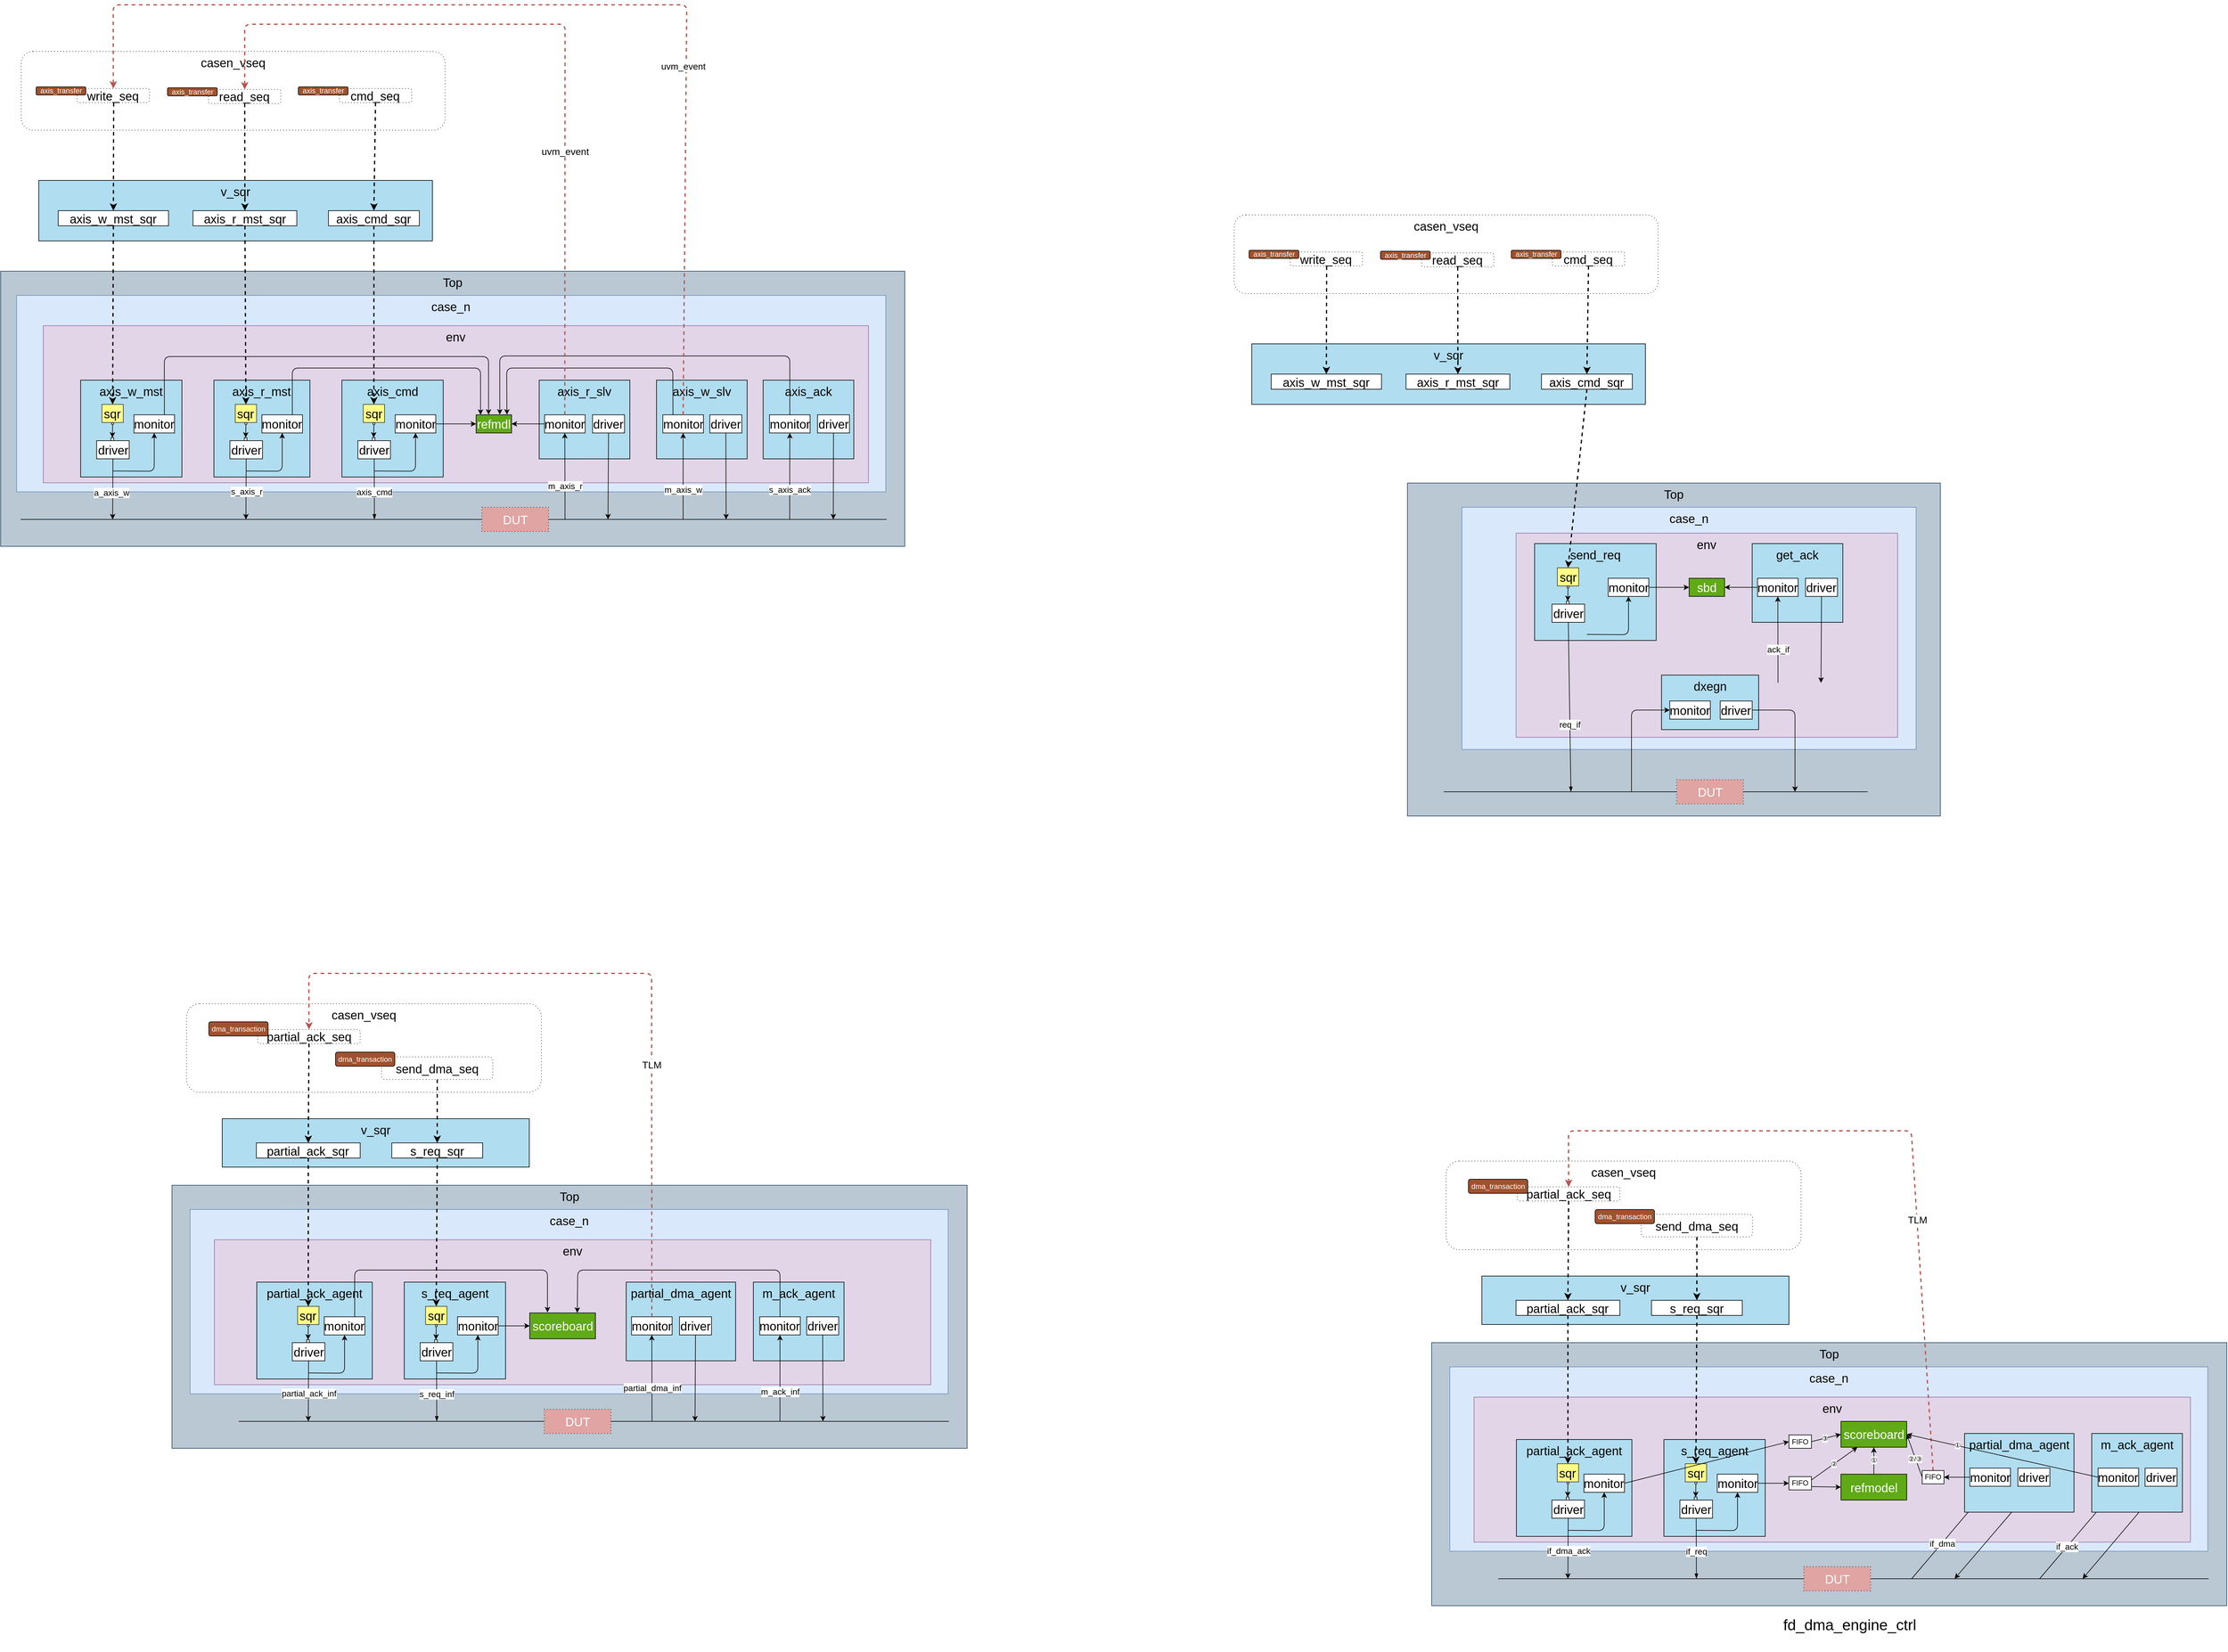 <mxfile version="24.7.1" type="github">
  <diagram name="第 1 页" id="xFIM4VSlBU6MoDrpDSpR">
    <mxGraphModel dx="3627" dy="588" grid="1" gridSize="10" guides="1" tooltips="1" connect="1" arrows="1" fold="1" page="1" pageScale="1" pageWidth="850" pageHeight="1100" math="0" shadow="0">
      <root>
        <mxCell id="0" />
        <mxCell id="1" parent="0" />
        <mxCell id="nrmPXeRd82tsvhJIg-Bl-1" value="" style="group;" parent="1" vertex="1" connectable="0">
          <mxGeometry x="-2000" y="470" width="1400" height="534.5" as="geometry" />
        </mxCell>
        <mxCell id="nrmPXeRd82tsvhJIg-Bl-2" value="&lt;font style=&quot;font-size: 20px&quot;&gt;Top&lt;/font&gt;" style="rounded=0;whiteSpace=wrap;html=1;strokeColor=#23445d;fillColor=#bac8d3;shadow=0;glass=0;sketch=0;verticalAlign=top;" parent="nrmPXeRd82tsvhJIg-Bl-1" vertex="1">
          <mxGeometry x="-272.96" y="80" width="1492.96" height="454.5" as="geometry" />
        </mxCell>
        <mxCell id="nrmPXeRd82tsvhJIg-Bl-3" value="&lt;font style=&quot;font-size: 20px&quot;&gt;case_n&lt;/font&gt;" style="rounded=0;whiteSpace=wrap;html=1;strokeColor=#6c8ebf;fillColor=#dae8fc;shadow=0;glass=0;sketch=0;verticalAlign=top;" parent="nrmPXeRd82tsvhJIg-Bl-1" vertex="1">
          <mxGeometry x="-246.54" y="120" width="1435.22" height="324.5" as="geometry" />
        </mxCell>
        <mxCell id="nrmPXeRd82tsvhJIg-Bl-4" value="&lt;font style=&quot;font-size: 20px&quot;&gt;env&lt;/font&gt;" style="rounded=0;whiteSpace=wrap;html=1;strokeColor=#9673a6;fillColor=#e1d5e7;shadow=0;glass=0;sketch=0;verticalAlign=top;" parent="nrmPXeRd82tsvhJIg-Bl-1" vertex="1">
          <mxGeometry x="-202.52" y="170" width="1362.52" height="259.5" as="geometry" />
        </mxCell>
        <mxCell id="nrmPXeRd82tsvhJIg-Bl-5" value="&lt;font style=&quot;font-size: 20px&quot;&gt;axis_w_slv&lt;/font&gt;" style="rounded=0;whiteSpace=wrap;html=1;fillColor=#b1ddf0;align=center;verticalAlign=top;horizontal=1;labelPosition=center;verticalLabelPosition=middle;" parent="nrmPXeRd82tsvhJIg-Bl-1" vertex="1">
          <mxGeometry x="810.063" y="260" width="149.686" height="130" as="geometry" />
        </mxCell>
        <mxCell id="nrmPXeRd82tsvhJIg-Bl-6" value="&lt;font style=&quot;font-size: 20px&quot;&gt;axis_r_slv&lt;/font&gt;" style="rounded=0;whiteSpace=wrap;html=1;fillColor=#b1ddf0;align=center;verticalAlign=top;horizontal=1;labelPosition=center;verticalLabelPosition=middle;" parent="nrmPXeRd82tsvhJIg-Bl-1" vertex="1">
          <mxGeometry x="616.352" y="260" width="149.686" height="130" as="geometry" />
        </mxCell>
        <mxCell id="nrmPXeRd82tsvhJIg-Bl-7" value="&lt;font style=&quot;font-size: 20px&quot;&gt;axis_cmd&lt;/font&gt;" style="rounded=0;whiteSpace=wrap;html=1;align=center;verticalAlign=top;horizontal=1;labelPosition=center;verticalLabelPosition=middle;fillColor=#b1ddf0;" parent="nrmPXeRd82tsvhJIg-Bl-1" vertex="1">
          <mxGeometry x="290.566" y="260" width="167.296" height="160" as="geometry" />
        </mxCell>
        <mxCell id="nrmPXeRd82tsvhJIg-Bl-8" value="&lt;font style=&quot;font-size: 20px&quot;&gt;DUT&lt;/font&gt;" style="rounded=0;whiteSpace=wrap;html=1;shadow=0;glass=0;sketch=0;verticalAlign=middle;align=center;dashed=1;fontColor=#ffffff;fillColor=#e0a4a2;dashPattern=1 4;" parent="nrmPXeRd82tsvhJIg-Bl-1" vertex="1">
          <mxGeometry x="521.698" y="470" width="110.063" height="40" as="geometry" />
        </mxCell>
        <mxCell id="nrmPXeRd82tsvhJIg-Bl-9" value="" style="endArrow=none;html=1;exitX=1;exitY=0.5;exitDx=0;exitDy=0;" parent="nrmPXeRd82tsvhJIg-Bl-1" source="nrmPXeRd82tsvhJIg-Bl-8" edge="1">
          <mxGeometry width="50" height="50" relative="1" as="geometry">
            <mxPoint x="642.767" y="489.76" as="sourcePoint" />
            <mxPoint x="1190" y="490" as="targetPoint" />
          </mxGeometry>
        </mxCell>
        <mxCell id="nrmPXeRd82tsvhJIg-Bl-10" value="" style="endArrow=blockThin;html=1;exitX=0.5;exitY=1;exitDx=0;exitDy=0;endFill=1;" parent="nrmPXeRd82tsvhJIg-Bl-1" source="nrmPXeRd82tsvhJIg-Bl-29" edge="1">
          <mxGeometry width="50" height="50" relative="1" as="geometry">
            <mxPoint x="369.811" y="440" as="sourcePoint" />
            <mxPoint x="344.277" y="490" as="targetPoint" />
          </mxGeometry>
        </mxCell>
        <mxCell id="nrmPXeRd82tsvhJIg-Bl-11" value="&lt;font style=&quot;font-size: 14px&quot;&gt;axis_cmd&lt;/font&gt;" style="edgeLabel;html=1;align=center;verticalAlign=middle;resizable=0;points=[];fontSize=12;" parent="nrmPXeRd82tsvhJIg-Bl-10" vertex="1" connectable="0">
          <mxGeometry x="0.276" relative="1" as="geometry">
            <mxPoint x="-0.28" y="-9.39" as="offset" />
          </mxGeometry>
        </mxCell>
        <mxCell id="nrmPXeRd82tsvhJIg-Bl-12" value="" style="endArrow=classic;html=1;entryX=0.5;entryY=1;entryDx=0;entryDy=0;edgeStyle=orthogonalEdgeStyle;" parent="nrmPXeRd82tsvhJIg-Bl-1" target="nrmPXeRd82tsvhJIg-Bl-47" edge="1">
          <mxGeometry width="50" height="50" relative="1" as="geometry">
            <mxPoint x="343.396" y="410" as="sourcePoint" />
            <mxPoint x="431.447" y="370" as="targetPoint" />
          </mxGeometry>
        </mxCell>
        <mxCell id="nrmPXeRd82tsvhJIg-Bl-13" value="" style="endArrow=classic;html=1;exitX=1;exitY=0.5;exitDx=0;exitDy=0;entryX=0;entryY=0.5;entryDx=0;entryDy=0;" parent="nrmPXeRd82tsvhJIg-Bl-1" source="nrmPXeRd82tsvhJIg-Bl-47" target="nrmPXeRd82tsvhJIg-Bl-54" edge="1">
          <mxGeometry width="50" height="50" relative="1" as="geometry">
            <mxPoint x="449.057" y="332.25" as="sourcePoint" />
            <mxPoint x="501.887" y="332.25" as="targetPoint" />
          </mxGeometry>
        </mxCell>
        <mxCell id="nrmPXeRd82tsvhJIg-Bl-14" value="" style="group" parent="nrmPXeRd82tsvhJIg-Bl-1" vertex="1" connectable="0">
          <mxGeometry x="-239" y="-283" width="700" height="130" as="geometry" />
        </mxCell>
        <mxCell id="nrmPXeRd82tsvhJIg-Bl-15" value="casen_vseq" style="rounded=1;whiteSpace=wrap;html=1;shadow=0;glass=0;sketch=0;strokeColor=#000000;fontSize=20;align=center;verticalAlign=top;dashed=1;dashPattern=1 4;strokeWidth=1;perimeterSpacing=0;" parent="nrmPXeRd82tsvhJIg-Bl-14" vertex="1">
          <mxGeometry width="700" height="130" as="geometry" />
        </mxCell>
        <mxCell id="nrmPXeRd82tsvhJIg-Bl-16" value="" style="group" parent="nrmPXeRd82tsvhJIg-Bl-14" vertex="1" connectable="0">
          <mxGeometry x="232.999" y="60" width="195.776" height="26" as="geometry" />
        </mxCell>
        <mxCell id="nrmPXeRd82tsvhJIg-Bl-17" value="read_seq" style="rounded=1;whiteSpace=wrap;html=1;shadow=0;glass=0;sketch=0;strokeColor=#000000;fontSize=20;align=center;fillColor=#FFFFFF;dashed=1;dashPattern=1 4;strokeWidth=1;perimeterSpacing=0;" parent="nrmPXeRd82tsvhJIg-Bl-16" vertex="1">
          <mxGeometry x="76.4" y="2.699" width="119.375" height="23.301" as="geometry" />
        </mxCell>
        <mxCell id="nrmPXeRd82tsvhJIg-Bl-18" value="&lt;font style=&quot;font-size: 12px&quot;&gt;axis_transfer&lt;/font&gt;" style="rounded=1;whiteSpace=wrap;html=1;shadow=0;glass=0;sketch=0;strokeWidth=1;fillColor=#a0522d;fontSize=12;align=center;fontColor=#ffffff;" parent="nrmPXeRd82tsvhJIg-Bl-16" vertex="1">
          <mxGeometry x="8.595" width="82.13" height="13.399" as="geometry" />
        </mxCell>
        <mxCell id="nrmPXeRd82tsvhJIg-Bl-19" value="" style="group" parent="nrmPXeRd82tsvhJIg-Bl-14" vertex="1" connectable="0">
          <mxGeometry x="448.997" y="58.5" width="195.776" height="26" as="geometry" />
        </mxCell>
        <mxCell id="nrmPXeRd82tsvhJIg-Bl-20" value="cmd_seq" style="rounded=1;whiteSpace=wrap;html=1;shadow=0;glass=0;sketch=0;strokeColor=#000000;fontSize=20;align=center;fillColor=#FFFFFF;dashed=1;dashPattern=1 4;strokeWidth=1;perimeterSpacing=0;" parent="nrmPXeRd82tsvhJIg-Bl-19" vertex="1">
          <mxGeometry x="76.4" y="2.699" width="119.375" height="23.301" as="geometry" />
        </mxCell>
        <mxCell id="nrmPXeRd82tsvhJIg-Bl-21" value="&lt;font style=&quot;font-size: 12px&quot;&gt;axis_transfer&lt;/font&gt;" style="rounded=1;whiteSpace=wrap;html=1;shadow=0;glass=0;sketch=0;strokeWidth=1;fillColor=#a0522d;fontSize=12;align=center;fontColor=#ffffff;" parent="nrmPXeRd82tsvhJIg-Bl-19" vertex="1">
          <mxGeometry x="8.595" width="82.13" height="13.399" as="geometry" />
        </mxCell>
        <mxCell id="nrmPXeRd82tsvhJIg-Bl-22" value="" style="group" parent="nrmPXeRd82tsvhJIg-Bl-14" vertex="1" connectable="0">
          <mxGeometry x="16.001" y="58.5" width="195.776" height="26" as="geometry" />
        </mxCell>
        <mxCell id="nrmPXeRd82tsvhJIg-Bl-23" value="write_seq" style="rounded=1;whiteSpace=wrap;html=1;shadow=0;glass=0;sketch=0;strokeColor=#000000;fontSize=20;align=center;fillColor=#FFFFFF;dashed=1;dashPattern=1 4;strokeWidth=1;perimeterSpacing=0;" parent="nrmPXeRd82tsvhJIg-Bl-22" vertex="1">
          <mxGeometry x="76.4" y="2.699" width="119.375" height="23.301" as="geometry" />
        </mxCell>
        <mxCell id="nrmPXeRd82tsvhJIg-Bl-24" value="&lt;font style=&quot;font-size: 12px&quot;&gt;axis_transfer&lt;/font&gt;" style="rounded=1;whiteSpace=wrap;html=1;shadow=0;glass=0;sketch=0;strokeWidth=1;fillColor=#a0522d;fontSize=12;align=center;fontColor=#ffffff;" parent="nrmPXeRd82tsvhJIg-Bl-22" vertex="1">
          <mxGeometry x="8.595" width="82.13" height="13.399" as="geometry" />
        </mxCell>
        <mxCell id="nrmPXeRd82tsvhJIg-Bl-25" value="" style="endArrow=classic;html=1;exitX=0.5;exitY=1;exitDx=0;exitDy=0;entryX=0.5;entryY=0;entryDx=0;entryDy=0;" parent="nrmPXeRd82tsvhJIg-Bl-1" source="nrmPXeRd82tsvhJIg-Bl-78" target="nrmPXeRd82tsvhJIg-Bl-27" edge="1">
          <mxGeometry width="50" height="50" relative="1" as="geometry">
            <mxPoint x="387.421" y="340" as="sourcePoint" />
            <mxPoint x="431.447" y="290" as="targetPoint" />
          </mxGeometry>
        </mxCell>
        <mxCell id="nrmPXeRd82tsvhJIg-Bl-26" value="" style="group" parent="nrmPXeRd82tsvhJIg-Bl-1" vertex="1" connectable="0">
          <mxGeometry x="308.176" y="355" width="70.44" height="35" as="geometry" />
        </mxCell>
        <mxCell id="nrmPXeRd82tsvhJIg-Bl-27" value="" style="rounded=0;whiteSpace=wrap;html=1;shadow=0;glass=0;sketch=0;strokeColor=#000000;align=center;" parent="nrmPXeRd82tsvhJIg-Bl-26" vertex="1">
          <mxGeometry x="32.579" width="4.403" height="5" as="geometry" />
        </mxCell>
        <mxCell id="nrmPXeRd82tsvhJIg-Bl-28" value="" style="group" parent="nrmPXeRd82tsvhJIg-Bl-26" vertex="1" connectable="0">
          <mxGeometry y="5" width="70.44" height="30" as="geometry" />
        </mxCell>
        <mxCell id="nrmPXeRd82tsvhJIg-Bl-29" value="driver" style="rounded=0;whiteSpace=wrap;html=1;strokeColor=#000000;fillColor=#FFFFFF;fontSize=20;" parent="nrmPXeRd82tsvhJIg-Bl-28" vertex="1">
          <mxGeometry x="8.805" width="53.808" height="30" as="geometry" />
        </mxCell>
        <mxCell id="nrmPXeRd82tsvhJIg-Bl-30" value="&lt;font style=&quot;font-size: 20px&quot;&gt;axis_r_mst&lt;/font&gt;" style="rounded=0;whiteSpace=wrap;html=1;align=center;verticalAlign=top;horizontal=1;labelPosition=center;verticalLabelPosition=middle;fillColor=#b1ddf0;" parent="nrmPXeRd82tsvhJIg-Bl-1" vertex="1">
          <mxGeometry x="79.245" y="260" width="158.491" height="160" as="geometry" />
        </mxCell>
        <mxCell id="nrmPXeRd82tsvhJIg-Bl-31" value="" style="endArrow=classic;html=1;entryX=0.5;entryY=1;entryDx=0;entryDy=0;edgeStyle=orthogonalEdgeStyle;" parent="nrmPXeRd82tsvhJIg-Bl-1" target="nrmPXeRd82tsvhJIg-Bl-49" edge="1">
          <mxGeometry width="50" height="50" relative="1" as="geometry">
            <mxPoint x="132.075" y="410" as="sourcePoint" />
            <mxPoint x="1875.472" y="-100" as="targetPoint" />
          </mxGeometry>
        </mxCell>
        <mxCell id="nrmPXeRd82tsvhJIg-Bl-32" value="" style="endArrow=classic;html=1;exitX=0.5;exitY=1;exitDx=0;exitDy=0;entryX=0.5;entryY=0;entryDx=0;entryDy=0;" parent="nrmPXeRd82tsvhJIg-Bl-1" source="nrmPXeRd82tsvhJIg-Bl-72" target="nrmPXeRd82tsvhJIg-Bl-34" edge="1">
          <mxGeometry width="50" height="50" relative="1" as="geometry">
            <mxPoint x="1831.447" y="-130" as="sourcePoint" />
            <mxPoint x="1875.472" y="-180" as="targetPoint" />
          </mxGeometry>
        </mxCell>
        <mxCell id="nrmPXeRd82tsvhJIg-Bl-33" value="" style="group" parent="nrmPXeRd82tsvhJIg-Bl-1" vertex="1" connectable="0">
          <mxGeometry x="96.855" y="355" width="70.44" height="35" as="geometry" />
        </mxCell>
        <mxCell id="nrmPXeRd82tsvhJIg-Bl-34" value="" style="rounded=0;whiteSpace=wrap;html=1;shadow=0;glass=0;sketch=0;strokeColor=#000000;align=center;" parent="nrmPXeRd82tsvhJIg-Bl-33" vertex="1">
          <mxGeometry x="32.579" width="4.403" height="5" as="geometry" />
        </mxCell>
        <mxCell id="nrmPXeRd82tsvhJIg-Bl-35" value="" style="group" parent="nrmPXeRd82tsvhJIg-Bl-33" vertex="1" connectable="0">
          <mxGeometry y="5" width="70.44" height="30" as="geometry" />
        </mxCell>
        <mxCell id="nrmPXeRd82tsvhJIg-Bl-36" value="driver" style="rounded=0;whiteSpace=wrap;html=1;strokeColor=#000000;fillColor=#FFFFFF;fontSize=20;" parent="nrmPXeRd82tsvhJIg-Bl-35" vertex="1">
          <mxGeometry x="8.805" width="53.808" height="30" as="geometry" />
        </mxCell>
        <mxCell id="nrmPXeRd82tsvhJIg-Bl-37" value="&lt;font style=&quot;font-size: 20px&quot;&gt;axis_w_mst&lt;/font&gt;" style="rounded=0;whiteSpace=wrap;html=1;align=center;verticalAlign=top;horizontal=1;labelPosition=center;verticalLabelPosition=middle;fillColor=#b1ddf0;" parent="nrmPXeRd82tsvhJIg-Bl-1" vertex="1">
          <mxGeometry x="-140.881" y="260" width="167.296" height="160" as="geometry" />
        </mxCell>
        <mxCell id="nrmPXeRd82tsvhJIg-Bl-38" value="" style="endArrow=classic;html=1;entryX=0.5;entryY=1;entryDx=0;entryDy=0;edgeStyle=orthogonalEdgeStyle;" parent="nrmPXeRd82tsvhJIg-Bl-1" target="nrmPXeRd82tsvhJIg-Bl-51" edge="1">
          <mxGeometry width="50" height="50" relative="1" as="geometry">
            <mxPoint x="-88.05" y="410" as="sourcePoint" />
            <mxPoint x="3310.692" y="-570" as="targetPoint" />
          </mxGeometry>
        </mxCell>
        <mxCell id="nrmPXeRd82tsvhJIg-Bl-39" value="" style="endArrow=classic;html=1;exitX=0.5;exitY=1;exitDx=0;exitDy=0;entryX=0.5;entryY=0;entryDx=0;entryDy=0;" parent="nrmPXeRd82tsvhJIg-Bl-1" source="nrmPXeRd82tsvhJIg-Bl-75" target="nrmPXeRd82tsvhJIg-Bl-41" edge="1">
          <mxGeometry width="50" height="50" relative="1" as="geometry">
            <mxPoint x="3266.667" y="-600" as="sourcePoint" />
            <mxPoint x="3310.692" y="-650" as="targetPoint" />
          </mxGeometry>
        </mxCell>
        <mxCell id="nrmPXeRd82tsvhJIg-Bl-40" value="" style="group" parent="nrmPXeRd82tsvhJIg-Bl-1" vertex="1" connectable="0">
          <mxGeometry x="-123.27" y="355" width="70.44" height="35" as="geometry" />
        </mxCell>
        <mxCell id="nrmPXeRd82tsvhJIg-Bl-41" value="" style="rounded=0;whiteSpace=wrap;html=1;shadow=0;glass=0;sketch=0;strokeColor=#000000;align=center;" parent="nrmPXeRd82tsvhJIg-Bl-40" vertex="1">
          <mxGeometry x="32.579" width="4.403" height="5" as="geometry" />
        </mxCell>
        <mxCell id="nrmPXeRd82tsvhJIg-Bl-42" value="" style="group" parent="nrmPXeRd82tsvhJIg-Bl-40" vertex="1" connectable="0">
          <mxGeometry y="5" width="70.44" height="30" as="geometry" />
        </mxCell>
        <mxCell id="nrmPXeRd82tsvhJIg-Bl-43" value="driver" style="rounded=0;whiteSpace=wrap;html=1;strokeColor=#000000;fillColor=#FFFFFF;fontSize=20;" parent="nrmPXeRd82tsvhJIg-Bl-42" vertex="1">
          <mxGeometry x="8.805" width="53.808" height="30" as="geometry" />
        </mxCell>
        <mxCell id="nrmPXeRd82tsvhJIg-Bl-44" value="" style="endArrow=classic;html=1;exitX=0.5;exitY=1;exitDx=0;exitDy=0;" parent="nrmPXeRd82tsvhJIg-Bl-1" source="nrmPXeRd82tsvhJIg-Bl-36" edge="1">
          <mxGeometry width="50" height="50" relative="1" as="geometry">
            <mxPoint x="132.075" y="410" as="sourcePoint" />
            <mxPoint x="132.075" y="490" as="targetPoint" />
          </mxGeometry>
        </mxCell>
        <mxCell id="nrmPXeRd82tsvhJIg-Bl-45" value="&lt;font style=&quot;font-size: 14px&quot;&gt;s_axis_r&lt;/font&gt;" style="edgeLabel;html=1;align=center;verticalAlign=middle;resizable=0;points=[];" parent="nrmPXeRd82tsvhJIg-Bl-44" vertex="1" connectable="0">
          <mxGeometry x="0.075" relative="1" as="geometry">
            <mxPoint as="offset" />
          </mxGeometry>
        </mxCell>
        <mxCell id="nrmPXeRd82tsvhJIg-Bl-46" value="" style="group" parent="nrmPXeRd82tsvhJIg-Bl-1" vertex="1" connectable="0">
          <mxGeometry x="378.616" y="317.25" width="70.44" height="30" as="geometry" />
        </mxCell>
        <mxCell id="nrmPXeRd82tsvhJIg-Bl-47" value="monitor" style="rounded=0;whiteSpace=wrap;html=1;strokeColor=#000000;fillColor=#FFFFFF;fontSize=20;" parent="nrmPXeRd82tsvhJIg-Bl-46" vertex="1">
          <mxGeometry width="67.015" height="30" as="geometry" />
        </mxCell>
        <mxCell id="nrmPXeRd82tsvhJIg-Bl-48" value="" style="group" parent="nrmPXeRd82tsvhJIg-Bl-1" vertex="1" connectable="0">
          <mxGeometry x="158.491" y="317.25" width="70.44" height="30" as="geometry" />
        </mxCell>
        <mxCell id="nrmPXeRd82tsvhJIg-Bl-49" value="monitor" style="rounded=0;whiteSpace=wrap;html=1;strokeColor=#000000;fillColor=#FFFFFF;fontSize=20;" parent="nrmPXeRd82tsvhJIg-Bl-48" vertex="1">
          <mxGeometry width="67.015" height="30" as="geometry" />
        </mxCell>
        <mxCell id="nrmPXeRd82tsvhJIg-Bl-50" value="" style="group" parent="nrmPXeRd82tsvhJIg-Bl-1" vertex="1" connectable="0">
          <mxGeometry x="-52.83" y="317.25" width="70.44" height="30" as="geometry" />
        </mxCell>
        <mxCell id="nrmPXeRd82tsvhJIg-Bl-51" value="monitor" style="rounded=0;whiteSpace=wrap;html=1;strokeColor=#000000;fillColor=#FFFFFF;fontSize=20;" parent="nrmPXeRd82tsvhJIg-Bl-50" vertex="1">
          <mxGeometry width="67.015" height="30" as="geometry" />
        </mxCell>
        <mxCell id="nrmPXeRd82tsvhJIg-Bl-52" value="" style="group" parent="nrmPXeRd82tsvhJIg-Bl-1" vertex="1" connectable="0">
          <mxGeometry x="509.151" y="317.25" width="64.717" height="30" as="geometry" />
        </mxCell>
        <mxCell id="nrmPXeRd82tsvhJIg-Bl-53" value="" style="group" parent="nrmPXeRd82tsvhJIg-Bl-52" vertex="1" connectable="0">
          <mxGeometry width="61.635" height="30" as="geometry" />
        </mxCell>
        <mxCell id="nrmPXeRd82tsvhJIg-Bl-54" value="refmdl" style="rounded=0;whiteSpace=wrap;html=1;shadow=0;glass=0;sketch=0;fillColor=#60a917;fontSize=20;fontColor=#ffffff;" parent="nrmPXeRd82tsvhJIg-Bl-53" vertex="1">
          <mxGeometry x="3.082" width="58.553" height="30" as="geometry" />
        </mxCell>
        <mxCell id="nrmPXeRd82tsvhJIg-Bl-55" value="" style="endArrow=classic;html=1;exitX=0.75;exitY=0;exitDx=0;exitDy=0;entryX=0.124;entryY=0;entryDx=0;entryDy=0;entryPerimeter=0;" parent="nrmPXeRd82tsvhJIg-Bl-1" source="nrmPXeRd82tsvhJIg-Bl-49" target="nrmPXeRd82tsvhJIg-Bl-54" edge="1">
          <mxGeometry width="50" height="50" relative="1" as="geometry">
            <mxPoint x="-1535.501" y="802.25" as="sourcePoint" />
            <mxPoint x="-1219.497" y="787.25" as="targetPoint" />
            <Array as="points">
              <mxPoint x="208.679" y="240" />
              <mxPoint x="272.956" y="240" />
              <mxPoint x="519.497" y="240" />
            </Array>
          </mxGeometry>
        </mxCell>
        <mxCell id="nrmPXeRd82tsvhJIg-Bl-56" value="" style="endArrow=classic;html=1;exitX=0.75;exitY=0;exitDx=0;exitDy=0;entryX=0.35;entryY=-0.008;entryDx=0;entryDy=0;entryPerimeter=0;" parent="nrmPXeRd82tsvhJIg-Bl-1" source="nrmPXeRd82tsvhJIg-Bl-51" target="nrmPXeRd82tsvhJIg-Bl-54" edge="1">
          <mxGeometry width="50" height="50" relative="1" as="geometry">
            <mxPoint x="123.27" y="250" as="sourcePoint" />
            <mxPoint x="167.296" y="200" as="targetPoint" />
            <Array as="points">
              <mxPoint x="-2.642" y="221" />
              <mxPoint x="44.025" y="221" />
              <mxPoint x="532.704" y="221" />
            </Array>
          </mxGeometry>
        </mxCell>
        <mxCell id="nrmPXeRd82tsvhJIg-Bl-57" value="" style="endArrow=classic;html=1;entryX=1;entryY=0.5;entryDx=0;entryDy=0;exitX=0;exitY=0.5;exitDx=0;exitDy=0;" parent="nrmPXeRd82tsvhJIg-Bl-1" source="nrmPXeRd82tsvhJIg-Bl-60" target="nrmPXeRd82tsvhJIg-Bl-54" edge="1">
          <mxGeometry width="50" height="50" relative="1" as="geometry">
            <mxPoint x="607.547" y="280" as="sourcePoint" />
            <mxPoint x="651.572" y="230" as="targetPoint" />
          </mxGeometry>
        </mxCell>
        <mxCell id="nrmPXeRd82tsvhJIg-Bl-58" value="driver" style="rounded=0;whiteSpace=wrap;html=1;shadow=0;glass=0;sketch=0;strokeColor=#000000;fontSize=20;" parent="nrmPXeRd82tsvhJIg-Bl-1" vertex="1">
          <mxGeometry x="704.403" y="317.25" width="52.83" height="30" as="geometry" />
        </mxCell>
        <mxCell id="nrmPXeRd82tsvhJIg-Bl-59" value="" style="group" parent="nrmPXeRd82tsvhJIg-Bl-1" vertex="1" connectable="0">
          <mxGeometry x="621.732" y="317.25" width="70.44" height="30" as="geometry" />
        </mxCell>
        <mxCell id="nrmPXeRd82tsvhJIg-Bl-60" value="monitor" style="rounded=0;whiteSpace=wrap;html=1;strokeColor=#000000;fillColor=#FFFFFF;fontSize=20;" parent="nrmPXeRd82tsvhJIg-Bl-59" vertex="1">
          <mxGeometry x="3.425" width="67.015" height="30" as="geometry" />
        </mxCell>
        <mxCell id="nrmPXeRd82tsvhJIg-Bl-61" value="" style="group" parent="nrmPXeRd82tsvhJIg-Bl-1" vertex="1" connectable="0">
          <mxGeometry x="817.107" y="317.25" width="70.44" height="30" as="geometry" />
        </mxCell>
        <mxCell id="nrmPXeRd82tsvhJIg-Bl-62" value="monitor" style="rounded=0;whiteSpace=wrap;html=1;strokeColor=#000000;fillColor=#FFFFFF;fontSize=20;" parent="nrmPXeRd82tsvhJIg-Bl-61" vertex="1">
          <mxGeometry x="3.425" width="67.015" height="30" as="geometry" />
        </mxCell>
        <mxCell id="nrmPXeRd82tsvhJIg-Bl-63" value="driver" style="rounded=0;whiteSpace=wrap;html=1;shadow=0;glass=0;sketch=0;strokeColor=#000000;fontSize=20;" parent="nrmPXeRd82tsvhJIg-Bl-1" vertex="1">
          <mxGeometry x="898.113" y="317.25" width="52.83" height="30" as="geometry" />
        </mxCell>
        <mxCell id="nrmPXeRd82tsvhJIg-Bl-64" value="&lt;font style=&quot;font-size: 20px&quot;&gt;axis_ack&lt;/font&gt;" style="rounded=0;whiteSpace=wrap;html=1;fillColor=#b1ddf0;align=center;verticalAlign=top;horizontal=1;labelPosition=center;verticalLabelPosition=middle;" parent="nrmPXeRd82tsvhJIg-Bl-1" vertex="1">
          <mxGeometry x="986.164" y="260" width="149.686" height="130" as="geometry" />
        </mxCell>
        <mxCell id="nrmPXeRd82tsvhJIg-Bl-65" value="" style="group" parent="nrmPXeRd82tsvhJIg-Bl-1" vertex="1" connectable="0">
          <mxGeometry x="993.252" y="317.25" width="70.44" height="30" as="geometry" />
        </mxCell>
        <mxCell id="nrmPXeRd82tsvhJIg-Bl-66" value="monitor" style="rounded=0;whiteSpace=wrap;html=1;strokeColor=#000000;fillColor=#FFFFFF;fontSize=20;" parent="nrmPXeRd82tsvhJIg-Bl-65" vertex="1">
          <mxGeometry x="3.425" width="67.015" height="30" as="geometry" />
        </mxCell>
        <mxCell id="nrmPXeRd82tsvhJIg-Bl-67" value="driver" style="rounded=0;whiteSpace=wrap;html=1;shadow=0;glass=0;sketch=0;strokeColor=#000000;fontSize=20;" parent="nrmPXeRd82tsvhJIg-Bl-1" vertex="1">
          <mxGeometry x="1075.922" y="317.25" width="52.83" height="30" as="geometry" />
        </mxCell>
        <mxCell id="nrmPXeRd82tsvhJIg-Bl-68" value="" style="endArrow=classic;html=1;exitX=0.25;exitY=0;exitDx=0;exitDy=0;entryX=0.868;entryY=-0.01;entryDx=0;entryDy=0;entryPerimeter=0;" parent="nrmPXeRd82tsvhJIg-Bl-1" source="nrmPXeRd82tsvhJIg-Bl-62" target="nrmPXeRd82tsvhJIg-Bl-54" edge="1">
          <mxGeometry width="50" height="50" relative="1" as="geometry">
            <mxPoint x="563.522" y="190" as="sourcePoint" />
            <mxPoint x="607.547" y="140" as="targetPoint" />
            <Array as="points">
              <mxPoint x="837" y="240" />
              <mxPoint x="562.642" y="240" />
            </Array>
          </mxGeometry>
        </mxCell>
        <mxCell id="nrmPXeRd82tsvhJIg-Bl-69" value="" style="endArrow=classic;html=1;exitX=0.5;exitY=0;exitDx=0;exitDy=0;entryX=0.667;entryY=-0.012;entryDx=0;entryDy=0;entryPerimeter=0;" parent="nrmPXeRd82tsvhJIg-Bl-1" source="nrmPXeRd82tsvhJIg-Bl-66" target="nrmPXeRd82tsvhJIg-Bl-54" edge="1">
          <mxGeometry width="50" height="50" relative="1" as="geometry">
            <mxPoint x="845.283" y="190" as="sourcePoint" />
            <mxPoint x="889.308" y="140" as="targetPoint" />
            <Array as="points">
              <mxPoint x="1030.189" y="220" />
              <mxPoint x="551.195" y="220" />
            </Array>
          </mxGeometry>
        </mxCell>
        <mxCell id="nrmPXeRd82tsvhJIg-Bl-70" value="" style="group" parent="nrmPXeRd82tsvhJIg-Bl-1" vertex="1" connectable="0">
          <mxGeometry x="114.465" y="300" width="35.22" height="34" as="geometry" />
        </mxCell>
        <mxCell id="nrmPXeRd82tsvhJIg-Bl-71" value="sqr" style="rounded=0;whiteSpace=wrap;html=1;strokeColor=#36393d;fillColor=#ffff88;fontSize=20;" parent="nrmPXeRd82tsvhJIg-Bl-70" vertex="1">
          <mxGeometry width="35.22" height="30" as="geometry" />
        </mxCell>
        <mxCell id="nrmPXeRd82tsvhJIg-Bl-72" value="" style="ellipse;whiteSpace=wrap;html=1;aspect=fixed;rounded=0;shadow=0;glass=0;sketch=0;strokeColor=#000000;align=center;" parent="nrmPXeRd82tsvhJIg-Bl-70" vertex="1">
          <mxGeometry x="15.849" y="30" width="3.522" height="3.522" as="geometry" />
        </mxCell>
        <mxCell id="nrmPXeRd82tsvhJIg-Bl-73" value="" style="group" parent="nrmPXeRd82tsvhJIg-Bl-1" vertex="1" connectable="0">
          <mxGeometry x="-105.66" y="300" width="35.22" height="34" as="geometry" />
        </mxCell>
        <mxCell id="nrmPXeRd82tsvhJIg-Bl-74" value="sqr" style="rounded=0;whiteSpace=wrap;html=1;strokeColor=#36393d;fillColor=#ffff88;fontSize=20;" parent="nrmPXeRd82tsvhJIg-Bl-73" vertex="1">
          <mxGeometry width="35.22" height="30" as="geometry" />
        </mxCell>
        <mxCell id="nrmPXeRd82tsvhJIg-Bl-75" value="" style="ellipse;whiteSpace=wrap;html=1;aspect=fixed;rounded=0;shadow=0;glass=0;sketch=0;strokeColor=#000000;align=center;" parent="nrmPXeRd82tsvhJIg-Bl-73" vertex="1">
          <mxGeometry x="15.849" y="30" width="3.522" height="3.522" as="geometry" />
        </mxCell>
        <mxCell id="nrmPXeRd82tsvhJIg-Bl-76" value="" style="group" parent="nrmPXeRd82tsvhJIg-Bl-1" vertex="1" connectable="0">
          <mxGeometry x="325.786" y="300" width="35.22" height="34" as="geometry" />
        </mxCell>
        <mxCell id="nrmPXeRd82tsvhJIg-Bl-77" value="sqr" style="rounded=0;whiteSpace=wrap;html=1;strokeColor=#36393d;fillColor=#ffff88;fontSize=20;" parent="nrmPXeRd82tsvhJIg-Bl-76" vertex="1">
          <mxGeometry width="35.22" height="30" as="geometry" />
        </mxCell>
        <mxCell id="nrmPXeRd82tsvhJIg-Bl-78" value="" style="ellipse;whiteSpace=wrap;html=1;aspect=fixed;rounded=0;shadow=0;glass=0;sketch=0;strokeColor=#000000;align=center;" parent="nrmPXeRd82tsvhJIg-Bl-76" vertex="1">
          <mxGeometry x="15.849" y="30" width="3.522" height="3.522" as="geometry" />
        </mxCell>
        <mxCell id="nrmPXeRd82tsvhJIg-Bl-79" value="" style="endArrow=classic;html=1;exitX=0.5;exitY=0;exitDx=0;exitDy=0;entryX=0.5;entryY=0;entryDx=0;entryDy=0;fillColor=#f8cecc;strokeColor=#b85450;strokeWidth=2;dashed=1;" parent="nrmPXeRd82tsvhJIg-Bl-1" source="nrmPXeRd82tsvhJIg-Bl-60" target="nrmPXeRd82tsvhJIg-Bl-17" edge="1">
          <mxGeometry width="50" height="50" relative="1" as="geometry">
            <mxPoint x="879.418" y="-160.0" as="sourcePoint" />
            <mxPoint x="850" y="55.5" as="targetPoint" />
            <Array as="points">
              <mxPoint x="659" y="-328" />
              <mxPoint x="130" y="-328" />
            </Array>
          </mxGeometry>
        </mxCell>
        <mxCell id="nrmPXeRd82tsvhJIg-Bl-80" value="&lt;font style=&quot;font-size: 16px&quot;&gt;uvm_event&lt;/font&gt;" style="edgeLabel;html=1;align=center;verticalAlign=middle;resizable=0;points=[];spacing=8;" parent="nrmPXeRd82tsvhJIg-Bl-79" vertex="1" connectable="0">
          <mxGeometry x="-0.32" relative="1" as="geometry">
            <mxPoint as="offset" />
          </mxGeometry>
        </mxCell>
        <mxCell id="nrmPXeRd82tsvhJIg-Bl-81" value="" style="endArrow=classic;html=1;dashed=1;exitX=0.5;exitY=0;exitDx=0;exitDy=0;entryX=0.5;entryY=0;entryDx=0;entryDy=0;fillColor=#f8cecc;rounded=1;shadow=0;strokeColor=#b85450;strokeWidth=2;" parent="nrmPXeRd82tsvhJIg-Bl-1" source="nrmPXeRd82tsvhJIg-Bl-62" target="nrmPXeRd82tsvhJIg-Bl-23" edge="1">
          <mxGeometry width="50" height="50" relative="1" as="geometry">
            <mxPoint x="859.665" y="307.25" as="sourcePoint" />
            <mxPoint x="330.418" y="-268.801" as="targetPoint" />
            <Array as="points">
              <mxPoint x="860" y="-360" />
              <mxPoint x="-87" y="-360" />
            </Array>
          </mxGeometry>
        </mxCell>
        <mxCell id="nrmPXeRd82tsvhJIg-Bl-82" value="&lt;font style=&quot;font-size: 15px&quot;&gt;uvm_event&lt;/font&gt;" style="edgeLabel;html=1;align=center;verticalAlign=middle;resizable=0;points=[];" parent="nrmPXeRd82tsvhJIg-Bl-81" vertex="1" connectable="0">
          <mxGeometry x="-0.357" y="4" relative="1" as="geometry">
            <mxPoint x="-1.47" y="-9.73" as="offset" />
          </mxGeometry>
        </mxCell>
        <mxCell id="nrmPXeRd82tsvhJIg-Bl-83" value="" style="group" parent="1" vertex="1" connectable="0">
          <mxGeometry x="-2210" y="400" width="650" height="100" as="geometry" />
        </mxCell>
        <mxCell id="nrmPXeRd82tsvhJIg-Bl-84" value="&lt;font style=&quot;font-size: 20px&quot;&gt;v_sqr&lt;/font&gt;" style="rounded=0;whiteSpace=wrap;html=1;align=center;verticalAlign=top;horizontal=1;labelPosition=center;verticalLabelPosition=middle;fillColor=#b1ddf0;" parent="nrmPXeRd82tsvhJIg-Bl-83" vertex="1">
          <mxGeometry width="650" height="100" as="geometry" />
        </mxCell>
        <mxCell id="nrmPXeRd82tsvhJIg-Bl-85" value="axis_w_mst_sqr" style="rounded=0;whiteSpace=wrap;html=1;fontSize=20;" parent="nrmPXeRd82tsvhJIg-Bl-83" vertex="1">
          <mxGeometry x="32.143" y="50" width="182.143" height="25" as="geometry" />
        </mxCell>
        <mxCell id="nrmPXeRd82tsvhJIg-Bl-86" value="axis_r_mst_sqr" style="rounded=0;whiteSpace=wrap;html=1;fontSize=20;" parent="nrmPXeRd82tsvhJIg-Bl-83" vertex="1">
          <mxGeometry x="254.704" y="50" width="171.429" height="25" as="geometry" />
        </mxCell>
        <mxCell id="nrmPXeRd82tsvhJIg-Bl-87" value="axis_cmd_sqr" style="rounded=0;whiteSpace=wrap;html=1;fontSize=20;" parent="nrmPXeRd82tsvhJIg-Bl-83" vertex="1">
          <mxGeometry x="478.391" y="50" width="150" height="25" as="geometry" />
        </mxCell>
        <mxCell id="nrmPXeRd82tsvhJIg-Bl-88" value="" style="endArrow=classic;html=1;entryX=0.5;entryY=0;entryDx=0;entryDy=0;exitX=0.5;exitY=1;exitDx=0;exitDy=0;exitPerimeter=0;dashed=1;strokeWidth=2;" parent="1" source="nrmPXeRd82tsvhJIg-Bl-85" target="nrmPXeRd82tsvhJIg-Bl-74" edge="1">
          <mxGeometry width="50" height="50" relative="1" as="geometry">
            <mxPoint x="-2007" y="421" as="sourcePoint" />
            <mxPoint x="-2310" y="360" as="targetPoint" />
          </mxGeometry>
        </mxCell>
        <mxCell id="nrmPXeRd82tsvhJIg-Bl-89" value="" style="endArrow=classic;html=1;entryX=0.5;entryY=0;entryDx=0;entryDy=0;exitX=0.5;exitY=1;exitDx=0;exitDy=0;dashed=1;strokeWidth=2;" parent="1" source="nrmPXeRd82tsvhJIg-Bl-86" target="nrmPXeRd82tsvhJIg-Bl-71" edge="1">
          <mxGeometry width="50" height="50" relative="1" as="geometry">
            <mxPoint x="-1995" y="390" as="sourcePoint" />
            <mxPoint x="-2078.05" y="780" as="targetPoint" />
          </mxGeometry>
        </mxCell>
        <mxCell id="nrmPXeRd82tsvhJIg-Bl-90" value="" style="endArrow=classic;html=1;entryX=0.5;entryY=0;entryDx=0;entryDy=0;exitX=0.5;exitY=1;exitDx=0;exitDy=0;dashed=1;strokeWidth=2;" parent="1" source="nrmPXeRd82tsvhJIg-Bl-87" target="nrmPXeRd82tsvhJIg-Bl-77" edge="1">
          <mxGeometry width="50" height="50" relative="1" as="geometry">
            <mxPoint x="-1636.95" y="390" as="sourcePoint" />
            <mxPoint x="-1720.0" y="780" as="targetPoint" />
          </mxGeometry>
        </mxCell>
        <mxCell id="nrmPXeRd82tsvhJIg-Bl-91" value="" style="endArrow=classic;html=1;dashed=1;exitX=0.505;exitY=1.021;exitDx=0;exitDy=0;exitPerimeter=0;entryX=0.5;entryY=0;entryDx=0;entryDy=0;strokeWidth=2;" parent="1" source="nrmPXeRd82tsvhJIg-Bl-23" target="nrmPXeRd82tsvhJIg-Bl-85" edge="1">
          <mxGeometry width="50" height="50" relative="1" as="geometry">
            <mxPoint x="-2020" y="290" as="sourcePoint" />
            <mxPoint x="-2051" y="382" as="targetPoint" />
          </mxGeometry>
        </mxCell>
        <mxCell id="nrmPXeRd82tsvhJIg-Bl-92" value="" style="endArrow=classic;html=1;dashed=1;exitX=0.5;exitY=1;exitDx=0;exitDy=0;entryX=0.5;entryY=0;entryDx=0;entryDy=0;strokeWidth=2;" parent="1" source="nrmPXeRd82tsvhJIg-Bl-20" target="nrmPXeRd82tsvhJIg-Bl-87" edge="1">
          <mxGeometry width="50" height="50" relative="1" as="geometry">
            <mxPoint x="-2050.015" y="244.989" as="sourcePoint" />
            <mxPoint x="-2045" y="460" as="targetPoint" />
          </mxGeometry>
        </mxCell>
        <mxCell id="nrmPXeRd82tsvhJIg-Bl-93" value="" style="endArrow=classic;html=1;dashed=1;exitX=0.5;exitY=1;exitDx=0;exitDy=0;entryX=0.5;entryY=0;entryDx=0;entryDy=0;strokeWidth=2;" parent="1" source="nrmPXeRd82tsvhJIg-Bl-17" target="nrmPXeRd82tsvhJIg-Bl-86" edge="1">
          <mxGeometry width="50" height="50" relative="1" as="geometry">
            <mxPoint x="-2040.015" y="254.989" as="sourcePoint" />
            <mxPoint x="-2035" y="470" as="targetPoint" />
          </mxGeometry>
        </mxCell>
        <mxCell id="nrmPXeRd82tsvhJIg-Bl-94" value="" style="endArrow=none;html=1;shadow=0;strokeColor=#000000;strokeWidth=1;entryX=0;entryY=0.5;entryDx=0;entryDy=0;" parent="1" target="nrmPXeRd82tsvhJIg-Bl-8" edge="1">
          <mxGeometry width="50" height="50" relative="1" as="geometry">
            <mxPoint x="-2240" y="960" as="sourcePoint" />
            <mxPoint x="-1490" y="1050" as="targetPoint" />
          </mxGeometry>
        </mxCell>
        <mxCell id="nrmPXeRd82tsvhJIg-Bl-95" value="" style="endArrow=classic;html=1;shadow=0;strokeColor=#000000;strokeWidth=1;exitX=0.5;exitY=1;exitDx=0;exitDy=0;" parent="1" source="nrmPXeRd82tsvhJIg-Bl-43" edge="1">
          <mxGeometry width="50" height="50" relative="1" as="geometry">
            <mxPoint x="-2010" y="1080" as="sourcePoint" />
            <mxPoint x="-2088" y="960" as="targetPoint" />
          </mxGeometry>
        </mxCell>
        <mxCell id="nrmPXeRd82tsvhJIg-Bl-96" value="&lt;font style=&quot;font-size: 14px&quot;&gt;a_axis_w&lt;/font&gt;" style="edgeLabel;html=1;align=center;verticalAlign=middle;resizable=0;points=[];" parent="nrmPXeRd82tsvhJIg-Bl-95" vertex="1" connectable="0">
          <mxGeometry x="0.123" y="-2" relative="1" as="geometry">
            <mxPoint as="offset" />
          </mxGeometry>
        </mxCell>
        <mxCell id="nrmPXeRd82tsvhJIg-Bl-97" value="" style="endArrow=classic;html=1;shadow=0;strokeColor=#000000;strokeWidth=1;entryX=0.5;entryY=1;entryDx=0;entryDy=0;" parent="1" target="nrmPXeRd82tsvhJIg-Bl-60" edge="1">
          <mxGeometry width="50" height="50" relative="1" as="geometry">
            <mxPoint x="-1341" y="960" as="sourcePoint" />
            <mxPoint x="-970" y="1030" as="targetPoint" />
          </mxGeometry>
        </mxCell>
        <mxCell id="nrmPXeRd82tsvhJIg-Bl-98" value="&lt;font style=&quot;font-size: 14px&quot;&gt;m_axis_r&lt;/font&gt;" style="edgeLabel;html=1;align=center;verticalAlign=middle;resizable=0;points=[];" parent="nrmPXeRd82tsvhJIg-Bl-97" vertex="1" connectable="0">
          <mxGeometry x="-0.225" y="-1" relative="1" as="geometry">
            <mxPoint x="-1.21" as="offset" />
          </mxGeometry>
        </mxCell>
        <mxCell id="nrmPXeRd82tsvhJIg-Bl-99" value="" style="endArrow=classic;html=1;shadow=0;strokeColor=#000000;strokeWidth=1;entryX=0.5;entryY=1;entryDx=0;entryDy=0;" parent="1" target="nrmPXeRd82tsvhJIg-Bl-62" edge="1">
          <mxGeometry width="50" height="50" relative="1" as="geometry">
            <mxPoint x="-1146" y="960" as="sourcePoint" />
            <mxPoint x="-1298.805" y="870" as="targetPoint" />
          </mxGeometry>
        </mxCell>
        <mxCell id="nrmPXeRd82tsvhJIg-Bl-100" value="&lt;font style=&quot;font-size: 14px&quot;&gt;m_axis_w&lt;/font&gt;" style="edgeLabel;html=1;align=center;verticalAlign=middle;resizable=0;points=[];" parent="nrmPXeRd82tsvhJIg-Bl-99" vertex="1" connectable="0">
          <mxGeometry x="-0.307" relative="1" as="geometry">
            <mxPoint as="offset" />
          </mxGeometry>
        </mxCell>
        <mxCell id="nrmPXeRd82tsvhJIg-Bl-101" value="" style="endArrow=classic;html=1;shadow=0;strokeColor=#000000;strokeWidth=1;entryX=0.5;entryY=1;entryDx=0;entryDy=0;" parent="1" target="nrmPXeRd82tsvhJIg-Bl-66" edge="1">
          <mxGeometry width="50" height="50" relative="1" as="geometry">
            <mxPoint x="-970.0" y="960" as="sourcePoint" />
            <mxPoint x="-1288.805" y="880" as="targetPoint" />
          </mxGeometry>
        </mxCell>
        <mxCell id="nrmPXeRd82tsvhJIg-Bl-102" value="&lt;font style=&quot;font-size: 14px&quot;&gt;s_axis_ack&lt;/font&gt;" style="edgeLabel;html=1;align=center;verticalAlign=middle;resizable=0;points=[];" parent="nrmPXeRd82tsvhJIg-Bl-101" vertex="1" connectable="0">
          <mxGeometry x="-0.316" y="-2" relative="1" as="geometry">
            <mxPoint x="-1.88" as="offset" />
          </mxGeometry>
        </mxCell>
        <mxCell id="nrmPXeRd82tsvhJIg-Bl-103" value="" style="endArrow=classic;html=1;shadow=0;strokeColor=#000000;strokeWidth=1;exitX=0.5;exitY=1;exitDx=0;exitDy=0;" parent="1" source="nrmPXeRd82tsvhJIg-Bl-63" edge="1">
          <mxGeometry width="50" height="50" relative="1" as="geometry">
            <mxPoint x="-1331" y="970" as="sourcePoint" />
            <mxPoint x="-1075.0" y="960" as="targetPoint" />
          </mxGeometry>
        </mxCell>
        <mxCell id="nrmPXeRd82tsvhJIg-Bl-104" value="" style="endArrow=classic;html=1;shadow=0;strokeColor=#000000;strokeWidth=1;exitX=0.5;exitY=1;exitDx=0;exitDy=0;" parent="1" source="nrmPXeRd82tsvhJIg-Bl-67" edge="1">
          <mxGeometry width="50" height="50" relative="1" as="geometry">
            <mxPoint x="-1321" y="980" as="sourcePoint" />
            <mxPoint x="-898" y="960" as="targetPoint" />
          </mxGeometry>
        </mxCell>
        <mxCell id="nrmPXeRd82tsvhJIg-Bl-105" value="" style="endArrow=classic;html=1;shadow=0;strokeColor=#000000;strokeWidth=1;exitX=0.5;exitY=1;exitDx=0;exitDy=0;" parent="1" source="nrmPXeRd82tsvhJIg-Bl-58" edge="1">
          <mxGeometry width="50" height="50" relative="1" as="geometry">
            <mxPoint x="-1331" y="970" as="sourcePoint" />
            <mxPoint x="-1270" y="960" as="targetPoint" />
          </mxGeometry>
        </mxCell>
        <mxCell id="nrmPXeRd82tsvhJIg-Bl-106" value="&lt;font style=&quot;font-size: 20px&quot;&gt;Top&lt;/font&gt;" style="rounded=0;whiteSpace=wrap;html=1;strokeColor=#23445d;fillColor=#bac8d3;shadow=0;glass=0;sketch=0;verticalAlign=top;" parent="1" vertex="1">
          <mxGeometry x="50" y="900" width="880" height="550" as="geometry" />
        </mxCell>
        <mxCell id="nrmPXeRd82tsvhJIg-Bl-107" value="&lt;font style=&quot;font-size: 20px&quot;&gt;case_n&lt;/font&gt;" style="rounded=0;whiteSpace=wrap;html=1;strokeColor=#6c8ebf;fillColor=#dae8fc;shadow=0;glass=0;sketch=0;verticalAlign=top;" parent="1" vertex="1">
          <mxGeometry x="140" y="940" width="750" height="400" as="geometry" />
        </mxCell>
        <mxCell id="nrmPXeRd82tsvhJIg-Bl-108" value="&lt;font style=&quot;font-size: 20px&quot;&gt;env&lt;/font&gt;" style="rounded=0;whiteSpace=wrap;html=1;strokeColor=#9673a6;fillColor=#e1d5e7;shadow=0;glass=0;sketch=0;verticalAlign=top;" parent="1" vertex="1">
          <mxGeometry x="229.47" y="982.75" width="630" height="337.25" as="geometry" />
        </mxCell>
        <mxCell id="nrmPXeRd82tsvhJIg-Bl-109" value="&lt;font style=&quot;font-size: 20px&quot;&gt;get_ack&lt;/font&gt;" style="rounded=0;whiteSpace=wrap;html=1;fillColor=#b1ddf0;align=center;verticalAlign=top;horizontal=1;labelPosition=center;verticalLabelPosition=middle;" parent="1" vertex="1">
          <mxGeometry x="619.312" y="1000" width="149.686" height="130" as="geometry" />
        </mxCell>
        <mxCell id="nrmPXeRd82tsvhJIg-Bl-110" value="&lt;font style=&quot;font-size: 20px&quot;&gt;send_req&lt;/font&gt;" style="rounded=0;whiteSpace=wrap;html=1;align=center;verticalAlign=top;horizontal=1;labelPosition=center;verticalLabelPosition=middle;fillColor=#b1ddf0;" parent="1" vertex="1">
          <mxGeometry x="260" y="1000" width="200.82" height="160" as="geometry" />
        </mxCell>
        <mxCell id="nrmPXeRd82tsvhJIg-Bl-111" value="&lt;font style=&quot;font-size: 20px&quot;&gt;DUT&lt;/font&gt;" style="rounded=0;whiteSpace=wrap;html=1;shadow=0;glass=0;sketch=0;verticalAlign=middle;align=center;dashed=1;fontColor=#ffffff;fillColor=#e0a4a2;dashPattern=1 4;" parent="1" vertex="1">
          <mxGeometry x="494.658" y="1390" width="110.063" height="40" as="geometry" />
        </mxCell>
        <mxCell id="nrmPXeRd82tsvhJIg-Bl-112" value="" style="endArrow=none;html=1;exitX=1;exitY=0.5;exitDx=0;exitDy=0;" parent="1" source="nrmPXeRd82tsvhJIg-Bl-111" edge="1">
          <mxGeometry width="50" height="50" relative="1" as="geometry">
            <mxPoint x="2615.727" y="939.76" as="sourcePoint" />
            <mxPoint x="810.0" y="1410" as="targetPoint" />
          </mxGeometry>
        </mxCell>
        <mxCell id="nrmPXeRd82tsvhJIg-Bl-113" value="" style="endArrow=blockThin;html=1;exitX=0.5;exitY=1;exitDx=0;exitDy=0;endFill=1;" parent="1" source="nrmPXeRd82tsvhJIg-Bl-160" edge="1">
          <mxGeometry width="50" height="50" relative="1" as="geometry">
            <mxPoint x="2372.771" y="710" as="sourcePoint" />
            <mxPoint x="320.0" y="1410" as="targetPoint" />
          </mxGeometry>
        </mxCell>
        <mxCell id="nrmPXeRd82tsvhJIg-Bl-114" value="&lt;font style=&quot;font-size: 14px&quot;&gt;req_if&lt;br&gt;&lt;/font&gt;" style="edgeLabel;html=1;align=center;verticalAlign=middle;resizable=0;points=[];fontSize=12;" parent="nrmPXeRd82tsvhJIg-Bl-113" vertex="1" connectable="0">
          <mxGeometry x="0.276" relative="1" as="geometry">
            <mxPoint x="-0.28" y="-9.39" as="offset" />
          </mxGeometry>
        </mxCell>
        <mxCell id="nrmPXeRd82tsvhJIg-Bl-115" value="" style="endArrow=classic;html=1;entryX=0.5;entryY=1;entryDx=0;entryDy=0;edgeStyle=orthogonalEdgeStyle;" parent="1" target="nrmPXeRd82tsvhJIg-Bl-129" edge="1">
          <mxGeometry width="50" height="50" relative="1" as="geometry">
            <mxPoint x="346.356" y="1150" as="sourcePoint" />
            <mxPoint x="2434.407" y="640" as="targetPoint" />
          </mxGeometry>
        </mxCell>
        <mxCell id="nrmPXeRd82tsvhJIg-Bl-116" value="" style="endArrow=classic;html=1;exitX=1;exitY=0.5;exitDx=0;exitDy=0;entryX=0;entryY=0.5;entryDx=0;entryDy=0;" parent="1" source="nrmPXeRd82tsvhJIg-Bl-129" target="nrmPXeRd82tsvhJIg-Bl-132" edge="1">
          <mxGeometry width="50" height="50" relative="1" as="geometry">
            <mxPoint x="2452.017" y="602.25" as="sourcePoint" />
            <mxPoint x="2504.847" y="602.25" as="targetPoint" />
          </mxGeometry>
        </mxCell>
        <mxCell id="nrmPXeRd82tsvhJIg-Bl-117" value="" style="group" parent="1" vertex="1" connectable="0">
          <mxGeometry x="-236.04" y="457" width="700" height="130" as="geometry" />
        </mxCell>
        <mxCell id="nrmPXeRd82tsvhJIg-Bl-118" value="casen_vseq" style="rounded=1;whiteSpace=wrap;html=1;shadow=0;glass=0;sketch=0;strokeColor=#000000;fontSize=20;align=center;verticalAlign=top;dashed=1;dashPattern=1 4;strokeWidth=1;perimeterSpacing=0;" parent="nrmPXeRd82tsvhJIg-Bl-117" vertex="1">
          <mxGeometry width="700" height="130" as="geometry" />
        </mxCell>
        <mxCell id="nrmPXeRd82tsvhJIg-Bl-119" value="" style="group" parent="nrmPXeRd82tsvhJIg-Bl-117" vertex="1" connectable="0">
          <mxGeometry x="232.999" y="60" width="195.776" height="26" as="geometry" />
        </mxCell>
        <mxCell id="nrmPXeRd82tsvhJIg-Bl-120" value="read_seq" style="rounded=1;whiteSpace=wrap;html=1;shadow=0;glass=0;sketch=0;strokeColor=#000000;fontSize=20;align=center;fillColor=#FFFFFF;dashed=1;dashPattern=1 4;strokeWidth=1;perimeterSpacing=0;" parent="nrmPXeRd82tsvhJIg-Bl-119" vertex="1">
          <mxGeometry x="76.4" y="2.699" width="119.375" height="23.301" as="geometry" />
        </mxCell>
        <mxCell id="nrmPXeRd82tsvhJIg-Bl-121" value="&lt;font style=&quot;font-size: 12px&quot;&gt;axis_transfer&lt;/font&gt;" style="rounded=1;whiteSpace=wrap;html=1;shadow=0;glass=0;sketch=0;strokeWidth=1;fillColor=#a0522d;fontSize=12;align=center;fontColor=#ffffff;" parent="nrmPXeRd82tsvhJIg-Bl-119" vertex="1">
          <mxGeometry x="8.595" width="82.13" height="13.399" as="geometry" />
        </mxCell>
        <mxCell id="nrmPXeRd82tsvhJIg-Bl-122" value="" style="group" parent="nrmPXeRd82tsvhJIg-Bl-117" vertex="1" connectable="0">
          <mxGeometry x="448.997" y="58.5" width="195.776" height="26" as="geometry" />
        </mxCell>
        <mxCell id="nrmPXeRd82tsvhJIg-Bl-123" value="cmd_seq" style="rounded=1;whiteSpace=wrap;html=1;shadow=0;glass=0;sketch=0;strokeColor=#000000;fontSize=20;align=center;fillColor=#FFFFFF;dashed=1;dashPattern=1 4;strokeWidth=1;perimeterSpacing=0;" parent="nrmPXeRd82tsvhJIg-Bl-122" vertex="1">
          <mxGeometry x="76.4" y="2.699" width="119.375" height="23.301" as="geometry" />
        </mxCell>
        <mxCell id="nrmPXeRd82tsvhJIg-Bl-124" value="&lt;font style=&quot;font-size: 12px&quot;&gt;axis_transfer&lt;/font&gt;" style="rounded=1;whiteSpace=wrap;html=1;shadow=0;glass=0;sketch=0;strokeWidth=1;fillColor=#a0522d;fontSize=12;align=center;fontColor=#ffffff;" parent="nrmPXeRd82tsvhJIg-Bl-122" vertex="1">
          <mxGeometry x="8.595" width="82.13" height="13.399" as="geometry" />
        </mxCell>
        <mxCell id="nrmPXeRd82tsvhJIg-Bl-125" value="" style="group" parent="nrmPXeRd82tsvhJIg-Bl-117" vertex="1" connectable="0">
          <mxGeometry x="16.001" y="58.5" width="195.776" height="26" as="geometry" />
        </mxCell>
        <mxCell id="nrmPXeRd82tsvhJIg-Bl-126" value="write_seq" style="rounded=1;whiteSpace=wrap;html=1;shadow=0;glass=0;sketch=0;strokeColor=#000000;fontSize=20;align=center;fillColor=#FFFFFF;dashed=1;dashPattern=1 4;strokeWidth=1;perimeterSpacing=0;" parent="nrmPXeRd82tsvhJIg-Bl-125" vertex="1">
          <mxGeometry x="76.4" y="2.699" width="119.375" height="23.301" as="geometry" />
        </mxCell>
        <mxCell id="nrmPXeRd82tsvhJIg-Bl-127" value="&lt;font style=&quot;font-size: 12px&quot;&gt;axis_transfer&lt;/font&gt;" style="rounded=1;whiteSpace=wrap;html=1;shadow=0;glass=0;sketch=0;strokeWidth=1;fillColor=#a0522d;fontSize=12;align=center;fontColor=#ffffff;" parent="nrmPXeRd82tsvhJIg-Bl-125" vertex="1">
          <mxGeometry x="8.595" width="82.13" height="13.399" as="geometry" />
        </mxCell>
        <mxCell id="nrmPXeRd82tsvhJIg-Bl-128" value="" style="group" parent="1" vertex="1" connectable="0">
          <mxGeometry x="381.576" y="1057.25" width="70.44" height="30" as="geometry" />
        </mxCell>
        <mxCell id="nrmPXeRd82tsvhJIg-Bl-129" value="monitor" style="rounded=0;whiteSpace=wrap;html=1;strokeColor=#000000;fillColor=#FFFFFF;fontSize=20;" parent="nrmPXeRd82tsvhJIg-Bl-128" vertex="1">
          <mxGeometry width="67.015" height="30" as="geometry" />
        </mxCell>
        <mxCell id="nrmPXeRd82tsvhJIg-Bl-130" value="" style="group" parent="1" vertex="1" connectable="0">
          <mxGeometry x="512.111" y="1057.25" width="64.717" height="30" as="geometry" />
        </mxCell>
        <mxCell id="nrmPXeRd82tsvhJIg-Bl-131" value="" style="group" parent="nrmPXeRd82tsvhJIg-Bl-130" vertex="1" connectable="0">
          <mxGeometry width="61.635" height="30" as="geometry" />
        </mxCell>
        <mxCell id="nrmPXeRd82tsvhJIg-Bl-132" value="sbd" style="rounded=0;whiteSpace=wrap;html=1;shadow=0;glass=0;sketch=0;fillColor=#60a917;fontSize=20;fontColor=#ffffff;" parent="nrmPXeRd82tsvhJIg-Bl-131" vertex="1">
          <mxGeometry x="3.082" width="58.553" height="30" as="geometry" />
        </mxCell>
        <mxCell id="nrmPXeRd82tsvhJIg-Bl-133" value="" style="endArrow=classic;html=1;entryX=1;entryY=0.5;entryDx=0;entryDy=0;exitX=0;exitY=0.5;exitDx=0;exitDy=0;" parent="1" source="nrmPXeRd82tsvhJIg-Bl-136" target="nrmPXeRd82tsvhJIg-Bl-132" edge="1">
          <mxGeometry width="50" height="50" relative="1" as="geometry">
            <mxPoint x="2610.507" y="550" as="sourcePoint" />
            <mxPoint x="2654.532" y="500" as="targetPoint" />
          </mxGeometry>
        </mxCell>
        <mxCell id="nrmPXeRd82tsvhJIg-Bl-134" value="driver" style="rounded=0;whiteSpace=wrap;html=1;shadow=0;glass=0;sketch=0;strokeColor=#000000;fontSize=20;" parent="1" vertex="1">
          <mxGeometry x="707.363" y="1057.25" width="52.83" height="30" as="geometry" />
        </mxCell>
        <mxCell id="nrmPXeRd82tsvhJIg-Bl-135" value="" style="group" parent="1" vertex="1" connectable="0">
          <mxGeometry x="624.692" y="1057.25" width="70.44" height="30" as="geometry" />
        </mxCell>
        <mxCell id="nrmPXeRd82tsvhJIg-Bl-136" value="monitor" style="rounded=0;whiteSpace=wrap;html=1;strokeColor=#000000;fillColor=#FFFFFF;fontSize=20;" parent="nrmPXeRd82tsvhJIg-Bl-135" vertex="1">
          <mxGeometry x="3.425" width="67.015" height="30" as="geometry" />
        </mxCell>
        <mxCell id="nrmPXeRd82tsvhJIg-Bl-137" value="" style="group" parent="1" vertex="1" connectable="0">
          <mxGeometry x="-207.04" y="670" width="650" height="100" as="geometry" />
        </mxCell>
        <mxCell id="nrmPXeRd82tsvhJIg-Bl-138" value="&lt;font style=&quot;font-size: 20px&quot;&gt;v_sqr&lt;/font&gt;" style="rounded=0;whiteSpace=wrap;html=1;align=center;verticalAlign=top;horizontal=1;labelPosition=center;verticalLabelPosition=middle;fillColor=#b1ddf0;" parent="nrmPXeRd82tsvhJIg-Bl-137" vertex="1">
          <mxGeometry width="650" height="100" as="geometry" />
        </mxCell>
        <mxCell id="nrmPXeRd82tsvhJIg-Bl-139" value="axis_w_mst_sqr" style="rounded=0;whiteSpace=wrap;html=1;fontSize=20;" parent="nrmPXeRd82tsvhJIg-Bl-137" vertex="1">
          <mxGeometry x="32.143" y="50" width="182.143" height="25" as="geometry" />
        </mxCell>
        <mxCell id="nrmPXeRd82tsvhJIg-Bl-140" value="axis_r_mst_sqr" style="rounded=0;whiteSpace=wrap;html=1;fontSize=20;" parent="nrmPXeRd82tsvhJIg-Bl-137" vertex="1">
          <mxGeometry x="254.704" y="50" width="171.429" height="25" as="geometry" />
        </mxCell>
        <mxCell id="nrmPXeRd82tsvhJIg-Bl-141" value="axis_cmd_sqr" style="rounded=0;whiteSpace=wrap;html=1;fontSize=20;" parent="nrmPXeRd82tsvhJIg-Bl-137" vertex="1">
          <mxGeometry x="478.391" y="50" width="150" height="25" as="geometry" />
        </mxCell>
        <mxCell id="nrmPXeRd82tsvhJIg-Bl-142" value="" style="endArrow=classic;html=1;entryX=0.5;entryY=0;entryDx=0;entryDy=0;exitX=0.5;exitY=1;exitDx=0;exitDy=0;dashed=1;strokeWidth=2;" parent="1" source="nrmPXeRd82tsvhJIg-Bl-141" target="nrmPXeRd82tsvhJIg-Bl-162" edge="1">
          <mxGeometry width="50" height="50" relative="1" as="geometry">
            <mxPoint x="366.01" y="660" as="sourcePoint" />
            <mxPoint x="282.96" y="1050" as="targetPoint" />
          </mxGeometry>
        </mxCell>
        <mxCell id="nrmPXeRd82tsvhJIg-Bl-143" value="" style="endArrow=classic;html=1;dashed=1;exitX=0.505;exitY=1.021;exitDx=0;exitDy=0;exitPerimeter=0;entryX=0.5;entryY=0;entryDx=0;entryDy=0;strokeWidth=2;" parent="1" source="nrmPXeRd82tsvhJIg-Bl-126" target="nrmPXeRd82tsvhJIg-Bl-139" edge="1">
          <mxGeometry width="50" height="50" relative="1" as="geometry">
            <mxPoint x="-17.04" y="560" as="sourcePoint" />
            <mxPoint x="-48.04" y="652" as="targetPoint" />
          </mxGeometry>
        </mxCell>
        <mxCell id="nrmPXeRd82tsvhJIg-Bl-144" value="" style="endArrow=classic;html=1;dashed=1;exitX=0.5;exitY=1;exitDx=0;exitDy=0;entryX=0.5;entryY=0;entryDx=0;entryDy=0;strokeWidth=2;" parent="1" source="nrmPXeRd82tsvhJIg-Bl-123" target="nrmPXeRd82tsvhJIg-Bl-141" edge="1">
          <mxGeometry width="50" height="50" relative="1" as="geometry">
            <mxPoint x="-47.055" y="514.989" as="sourcePoint" />
            <mxPoint x="-42.04" y="730" as="targetPoint" />
          </mxGeometry>
        </mxCell>
        <mxCell id="nrmPXeRd82tsvhJIg-Bl-145" value="" style="endArrow=classic;html=1;dashed=1;exitX=0.5;exitY=1;exitDx=0;exitDy=0;entryX=0.5;entryY=0;entryDx=0;entryDy=0;strokeWidth=2;" parent="1" source="nrmPXeRd82tsvhJIg-Bl-120" target="nrmPXeRd82tsvhJIg-Bl-140" edge="1">
          <mxGeometry width="50" height="50" relative="1" as="geometry">
            <mxPoint x="-37.055" y="524.989" as="sourcePoint" />
            <mxPoint x="-32.04" y="740" as="targetPoint" />
          </mxGeometry>
        </mxCell>
        <mxCell id="nrmPXeRd82tsvhJIg-Bl-146" value="" style="endArrow=none;html=1;shadow=0;strokeColor=#000000;strokeWidth=1;entryX=0;entryY=0.5;entryDx=0;entryDy=0;" parent="1" target="nrmPXeRd82tsvhJIg-Bl-111" edge="1">
          <mxGeometry width="50" height="50" relative="1" as="geometry">
            <mxPoint x="110.0" y="1410" as="sourcePoint" />
            <mxPoint x="482.96" y="1500" as="targetPoint" />
          </mxGeometry>
        </mxCell>
        <mxCell id="nrmPXeRd82tsvhJIg-Bl-147" value="" style="endArrow=classic;html=1;shadow=0;strokeColor=#000000;strokeWidth=1;entryX=0.5;entryY=1;entryDx=0;entryDy=0;" parent="1" target="nrmPXeRd82tsvhJIg-Bl-136" edge="1">
          <mxGeometry width="50" height="50" relative="1" as="geometry">
            <mxPoint x="661.96" y="1230" as="sourcePoint" />
            <mxPoint x="1032.96" y="1300" as="targetPoint" />
          </mxGeometry>
        </mxCell>
        <mxCell id="nrmPXeRd82tsvhJIg-Bl-148" value="&lt;font style=&quot;font-size: 14px&quot;&gt;ack_if&lt;/font&gt;" style="edgeLabel;html=1;align=center;verticalAlign=middle;resizable=0;points=[];" parent="nrmPXeRd82tsvhJIg-Bl-147" vertex="1" connectable="0">
          <mxGeometry x="-0.225" y="-1" relative="1" as="geometry">
            <mxPoint x="-1.21" as="offset" />
          </mxGeometry>
        </mxCell>
        <mxCell id="nrmPXeRd82tsvhJIg-Bl-149" value="" style="endArrow=classic;html=1;shadow=0;strokeColor=#000000;strokeWidth=1;exitX=0.5;exitY=1;exitDx=0;exitDy=0;" parent="1" source="nrmPXeRd82tsvhJIg-Bl-134" edge="1">
          <mxGeometry width="50" height="50" relative="1" as="geometry">
            <mxPoint x="671.96" y="1240" as="sourcePoint" />
            <mxPoint x="732.96" y="1230" as="targetPoint" />
          </mxGeometry>
        </mxCell>
        <mxCell id="nrmPXeRd82tsvhJIg-Bl-150" value="&lt;font style=&quot;font-size: 20px&quot;&gt;dxegn&lt;/font&gt;" style="rounded=0;whiteSpace=wrap;html=1;fillColor=#b1ddf0;align=center;verticalAlign=top;horizontal=1;labelPosition=center;verticalLabelPosition=middle;" parent="1" vertex="1">
          <mxGeometry x="469.62" y="1217.25" width="160.38" height="90" as="geometry" />
        </mxCell>
        <mxCell id="nrmPXeRd82tsvhJIg-Bl-151" value="driver" style="rounded=0;whiteSpace=wrap;html=1;shadow=0;glass=0;sketch=0;strokeColor=#000000;fontSize=20;" parent="1" vertex="1">
          <mxGeometry x="566.483" y="1260" width="52.83" height="30" as="geometry" />
        </mxCell>
        <mxCell id="nrmPXeRd82tsvhJIg-Bl-152" value="" style="group" parent="1" vertex="1" connectable="0">
          <mxGeometry x="479.782" y="1260" width="70.44" height="30" as="geometry" />
        </mxCell>
        <mxCell id="nrmPXeRd82tsvhJIg-Bl-153" value="monitor" style="rounded=0;whiteSpace=wrap;html=1;strokeColor=#000000;fillColor=#FFFFFF;fontSize=20;" parent="nrmPXeRd82tsvhJIg-Bl-152" vertex="1">
          <mxGeometry x="3.425" width="67.015" height="30" as="geometry" />
        </mxCell>
        <mxCell id="nrmPXeRd82tsvhJIg-Bl-154" value="" style="endArrow=classic;html=1;entryX=0;entryY=0.5;entryDx=0;entryDy=0;" parent="1" target="nrmPXeRd82tsvhJIg-Bl-153" edge="1">
          <mxGeometry width="50" height="50" relative="1" as="geometry">
            <mxPoint x="420.0" y="1410" as="sourcePoint" />
            <mxPoint x="400" y="1310" as="targetPoint" />
            <Array as="points">
              <mxPoint x="420" y="1275" />
            </Array>
          </mxGeometry>
        </mxCell>
        <mxCell id="nrmPXeRd82tsvhJIg-Bl-155" value="" style="endArrow=classic;html=1;exitX=1;exitY=0.5;exitDx=0;exitDy=0;" parent="1" source="nrmPXeRd82tsvhJIg-Bl-151" edge="1">
          <mxGeometry width="50" height="50" relative="1" as="geometry">
            <mxPoint x="700" y="1350" as="sourcePoint" />
            <mxPoint x="690.0" y="1410" as="targetPoint" />
            <Array as="points">
              <mxPoint x="690" y="1275" />
            </Array>
          </mxGeometry>
        </mxCell>
        <mxCell id="nrmPXeRd82tsvhJIg-Bl-156" value="" style="group" parent="1" vertex="1" connectable="0">
          <mxGeometry x="279.996" y="1040" width="70.44" height="90" as="geometry" />
        </mxCell>
        <mxCell id="nrmPXeRd82tsvhJIg-Bl-157" value="" style="group" parent="nrmPXeRd82tsvhJIg-Bl-156" vertex="1" connectable="0">
          <mxGeometry y="55" width="70.44" height="35" as="geometry" />
        </mxCell>
        <mxCell id="nrmPXeRd82tsvhJIg-Bl-158" value="" style="rounded=0;whiteSpace=wrap;html=1;shadow=0;glass=0;sketch=0;strokeColor=#000000;align=center;" parent="nrmPXeRd82tsvhJIg-Bl-157" vertex="1">
          <mxGeometry x="32.579" width="4.403" height="5" as="geometry" />
        </mxCell>
        <mxCell id="nrmPXeRd82tsvhJIg-Bl-159" value="" style="group" parent="nrmPXeRd82tsvhJIg-Bl-157" vertex="1" connectable="0">
          <mxGeometry y="5" width="70.44" height="30" as="geometry" />
        </mxCell>
        <mxCell id="nrmPXeRd82tsvhJIg-Bl-160" value="driver" style="rounded=0;whiteSpace=wrap;html=1;strokeColor=#000000;fillColor=#FFFFFF;fontSize=20;" parent="nrmPXeRd82tsvhJIg-Bl-159" vertex="1">
          <mxGeometry x="8.805" width="53.808" height="30" as="geometry" />
        </mxCell>
        <mxCell id="nrmPXeRd82tsvhJIg-Bl-161" value="" style="group" parent="nrmPXeRd82tsvhJIg-Bl-156" vertex="1" connectable="0">
          <mxGeometry x="17.61" width="35.22" height="34" as="geometry" />
        </mxCell>
        <mxCell id="nrmPXeRd82tsvhJIg-Bl-162" value="sqr" style="rounded=0;whiteSpace=wrap;html=1;strokeColor=#36393d;fillColor=#ffff88;fontSize=20;" parent="nrmPXeRd82tsvhJIg-Bl-161" vertex="1">
          <mxGeometry width="35.22" height="30" as="geometry" />
        </mxCell>
        <mxCell id="nrmPXeRd82tsvhJIg-Bl-163" value="" style="ellipse;whiteSpace=wrap;html=1;aspect=fixed;rounded=0;shadow=0;glass=0;sketch=0;strokeColor=#000000;align=center;" parent="nrmPXeRd82tsvhJIg-Bl-161" vertex="1">
          <mxGeometry x="15.849" y="30" width="3.522" height="3.522" as="geometry" />
        </mxCell>
        <mxCell id="nrmPXeRd82tsvhJIg-Bl-164" value="" style="endArrow=classic;html=1;exitX=0.5;exitY=1;exitDx=0;exitDy=0;entryX=0.5;entryY=0;entryDx=0;entryDy=0;" parent="nrmPXeRd82tsvhJIg-Bl-156" source="nrmPXeRd82tsvhJIg-Bl-163" target="nrmPXeRd82tsvhJIg-Bl-158" edge="1">
          <mxGeometry width="50" height="50" relative="1" as="geometry">
            <mxPoint x="2390.381" y="610" as="sourcePoint" />
            <mxPoint x="2434.407" y="560" as="targetPoint" />
          </mxGeometry>
        </mxCell>
        <mxCell id="PXcVEdgJjyWVX_gC96Cn-1" value="&lt;font style=&quot;font-size: 20px&quot;&gt;Top&lt;/font&gt;" style="rounded=0;whiteSpace=wrap;html=1;strokeColor=#23445d;fillColor=#bac8d3;shadow=0;glass=0;sketch=0;verticalAlign=top;" parent="1" vertex="1">
          <mxGeometry x="-1990" y="2060" width="1312.96" height="434.5" as="geometry" />
        </mxCell>
        <mxCell id="PXcVEdgJjyWVX_gC96Cn-2" value="&lt;font style=&quot;font-size: 20px&quot;&gt;case_n&lt;/font&gt;" style="rounded=0;whiteSpace=wrap;html=1;strokeColor=#6c8ebf;fillColor=#dae8fc;shadow=0;glass=0;sketch=0;verticalAlign=top;" parent="1" vertex="1">
          <mxGeometry x="-1960" y="2100" width="1251.64" height="304.5" as="geometry" />
        </mxCell>
        <mxCell id="PXcVEdgJjyWVX_gC96Cn-3" value="&lt;font style=&quot;font-size: 20px&quot;&gt;env&lt;/font&gt;" style="rounded=0;whiteSpace=wrap;html=1;strokeColor=#9673a6;fillColor=#e1d5e7;shadow=0;glass=0;sketch=0;verticalAlign=top;" parent="1" vertex="1">
          <mxGeometry x="-1920" y="2150" width="1182.96" height="239.5" as="geometry" />
        </mxCell>
        <mxCell id="PXcVEdgJjyWVX_gC96Cn-4" value="&lt;font style=&quot;font-size: 20px&quot;&gt;m_ack_agent&lt;/font&gt;" style="rounded=0;whiteSpace=wrap;html=1;fillColor=#b1ddf0;align=center;verticalAlign=top;horizontal=1;labelPosition=center;verticalLabelPosition=middle;" parent="1" vertex="1">
          <mxGeometry x="-1029.997" y="2220" width="149.686" height="130" as="geometry" />
        </mxCell>
        <mxCell id="PXcVEdgJjyWVX_gC96Cn-5" value="&lt;font style=&quot;font-size: 20px&quot;&gt;partial_dma_agent&lt;/font&gt;" style="rounded=0;whiteSpace=wrap;html=1;fillColor=#b1ddf0;align=center;verticalAlign=top;horizontal=1;labelPosition=center;verticalLabelPosition=middle;" parent="1" vertex="1">
          <mxGeometry x="-1240" y="2220" width="180.69" height="130" as="geometry" />
        </mxCell>
        <mxCell id="PXcVEdgJjyWVX_gC96Cn-6" value="&lt;font style=&quot;font-size: 20px&quot;&gt;s_req_agent&lt;/font&gt;" style="rounded=0;whiteSpace=wrap;html=1;align=center;verticalAlign=top;horizontal=1;labelPosition=center;verticalLabelPosition=middle;fillColor=#b1ddf0;" parent="1" vertex="1">
          <mxGeometry x="-1606.474" y="2220" width="167.296" height="160" as="geometry" />
        </mxCell>
        <mxCell id="PXcVEdgJjyWVX_gC96Cn-7" value="&lt;font style=&quot;font-size: 20px&quot;&gt;DUT&lt;/font&gt;" style="rounded=0;whiteSpace=wrap;html=1;shadow=0;glass=0;sketch=0;verticalAlign=middle;align=center;dashed=1;fontColor=#ffffff;fillColor=#e0a4a2;dashPattern=1 4;" parent="1" vertex="1">
          <mxGeometry x="-1375.342" y="2430" width="110.063" height="40" as="geometry" />
        </mxCell>
        <mxCell id="PXcVEdgJjyWVX_gC96Cn-8" value="" style="endArrow=none;html=1;exitX=1;exitY=0.5;exitDx=0;exitDy=0;" parent="1" source="PXcVEdgJjyWVX_gC96Cn-7" edge="1">
          <mxGeometry width="50" height="50" relative="1" as="geometry">
            <mxPoint x="-1254.273" y="2449.76" as="sourcePoint" />
            <mxPoint x="-707.04" y="2450" as="targetPoint" />
          </mxGeometry>
        </mxCell>
        <mxCell id="PXcVEdgJjyWVX_gC96Cn-9" value="" style="endArrow=blockThin;html=1;exitX=0.5;exitY=1;exitDx=0;exitDy=0;endFill=1;" parent="1" source="PXcVEdgJjyWVX_gC96Cn-28" edge="1">
          <mxGeometry width="50" height="50" relative="1" as="geometry">
            <mxPoint x="-1527.229" y="2400" as="sourcePoint" />
            <mxPoint x="-1552.763" y="2450" as="targetPoint" />
          </mxGeometry>
        </mxCell>
        <mxCell id="PXcVEdgJjyWVX_gC96Cn-10" value="&lt;font style=&quot;font-size: 14px&quot;&gt;s_req_inf&lt;/font&gt;" style="edgeLabel;html=1;align=center;verticalAlign=middle;resizable=0;points=[];fontSize=12;" parent="PXcVEdgJjyWVX_gC96Cn-9" vertex="1" connectable="0">
          <mxGeometry x="0.276" relative="1" as="geometry">
            <mxPoint x="-0.28" y="-9.39" as="offset" />
          </mxGeometry>
        </mxCell>
        <mxCell id="PXcVEdgJjyWVX_gC96Cn-11" value="" style="endArrow=classic;html=1;entryX=0.5;entryY=1;entryDx=0;entryDy=0;edgeStyle=orthogonalEdgeStyle;" parent="1" target="PXcVEdgJjyWVX_gC96Cn-46" edge="1">
          <mxGeometry width="50" height="50" relative="1" as="geometry">
            <mxPoint x="-1553.644" y="2370" as="sourcePoint" />
            <mxPoint x="-1465.593" y="2330" as="targetPoint" />
          </mxGeometry>
        </mxCell>
        <mxCell id="PXcVEdgJjyWVX_gC96Cn-12" value="" style="endArrow=classic;html=1;exitX=1;exitY=0.5;exitDx=0;exitDy=0;entryX=0;entryY=0.5;entryDx=0;entryDy=0;" parent="1" source="PXcVEdgJjyWVX_gC96Cn-46" target="PXcVEdgJjyWVX_gC96Cn-53" edge="1">
          <mxGeometry width="50" height="50" relative="1" as="geometry">
            <mxPoint x="-1447.983" y="2292.25" as="sourcePoint" />
            <mxPoint x="-1395.153" y="2292.25" as="targetPoint" />
          </mxGeometry>
        </mxCell>
        <mxCell id="PXcVEdgJjyWVX_gC96Cn-24" value="" style="endArrow=classic;html=1;exitX=0.5;exitY=1;exitDx=0;exitDy=0;entryX=0.5;entryY=0;entryDx=0;entryDy=0;" parent="1" source="PXcVEdgJjyWVX_gC96Cn-77" target="PXcVEdgJjyWVX_gC96Cn-26" edge="1">
          <mxGeometry width="50" height="50" relative="1" as="geometry">
            <mxPoint x="-1509.619" y="2300" as="sourcePoint" />
            <mxPoint x="-1465.593" y="2250" as="targetPoint" />
          </mxGeometry>
        </mxCell>
        <mxCell id="PXcVEdgJjyWVX_gC96Cn-25" value="" style="group" parent="1" vertex="1" connectable="0">
          <mxGeometry x="-1588.864" y="2315" width="70.44" height="35" as="geometry" />
        </mxCell>
        <mxCell id="PXcVEdgJjyWVX_gC96Cn-26" value="" style="rounded=0;whiteSpace=wrap;html=1;shadow=0;glass=0;sketch=0;strokeColor=#000000;align=center;" parent="PXcVEdgJjyWVX_gC96Cn-25" vertex="1">
          <mxGeometry x="32.579" width="4.403" height="5" as="geometry" />
        </mxCell>
        <mxCell id="PXcVEdgJjyWVX_gC96Cn-27" value="" style="group" parent="PXcVEdgJjyWVX_gC96Cn-25" vertex="1" connectable="0">
          <mxGeometry y="5" width="70.44" height="30" as="geometry" />
        </mxCell>
        <mxCell id="PXcVEdgJjyWVX_gC96Cn-28" value="driver" style="rounded=0;whiteSpace=wrap;html=1;strokeColor=#000000;fillColor=#FFFFFF;fontSize=20;" parent="PXcVEdgJjyWVX_gC96Cn-27" vertex="1">
          <mxGeometry x="8.805" width="53.808" height="30" as="geometry" />
        </mxCell>
        <mxCell id="PXcVEdgJjyWVX_gC96Cn-29" value="&lt;span style=&quot;font-size: 20px;&quot;&gt;partial_ack_agent&lt;/span&gt;" style="rounded=0;whiteSpace=wrap;html=1;align=center;verticalAlign=top;horizontal=1;labelPosition=center;verticalLabelPosition=middle;fillColor=#b1ddf0;" parent="1" vertex="1">
          <mxGeometry x="-1850" y="2220" width="190.7" height="160" as="geometry" />
        </mxCell>
        <mxCell id="PXcVEdgJjyWVX_gC96Cn-30" value="" style="endArrow=classic;html=1;entryX=0.5;entryY=1;entryDx=0;entryDy=0;edgeStyle=orthogonalEdgeStyle;" parent="1" target="PXcVEdgJjyWVX_gC96Cn-48" edge="1">
          <mxGeometry width="50" height="50" relative="1" as="geometry">
            <mxPoint x="-1764.965" y="2370" as="sourcePoint" />
            <mxPoint x="-21.568" y="1860" as="targetPoint" />
          </mxGeometry>
        </mxCell>
        <mxCell id="PXcVEdgJjyWVX_gC96Cn-31" value="" style="endArrow=classic;html=1;exitX=0.5;exitY=1;exitDx=0;exitDy=0;entryX=0.5;entryY=0;entryDx=0;entryDy=0;" parent="1" source="PXcVEdgJjyWVX_gC96Cn-71" target="PXcVEdgJjyWVX_gC96Cn-33" edge="1">
          <mxGeometry width="50" height="50" relative="1" as="geometry">
            <mxPoint x="-65.593" y="1830" as="sourcePoint" />
            <mxPoint x="-21.568" y="1780" as="targetPoint" />
          </mxGeometry>
        </mxCell>
        <mxCell id="PXcVEdgJjyWVX_gC96Cn-32" value="" style="group" parent="1" vertex="1" connectable="0">
          <mxGeometry x="-1800.185" y="2315" width="70.44" height="35" as="geometry" />
        </mxCell>
        <mxCell id="PXcVEdgJjyWVX_gC96Cn-33" value="" style="rounded=0;whiteSpace=wrap;html=1;shadow=0;glass=0;sketch=0;strokeColor=#000000;align=center;" parent="PXcVEdgJjyWVX_gC96Cn-32" vertex="1">
          <mxGeometry x="32.579" width="4.403" height="5" as="geometry" />
        </mxCell>
        <mxCell id="PXcVEdgJjyWVX_gC96Cn-34" value="" style="group" parent="PXcVEdgJjyWVX_gC96Cn-32" vertex="1" connectable="0">
          <mxGeometry y="5" width="70.44" height="30" as="geometry" />
        </mxCell>
        <mxCell id="PXcVEdgJjyWVX_gC96Cn-35" value="driver" style="rounded=0;whiteSpace=wrap;html=1;strokeColor=#000000;fillColor=#FFFFFF;fontSize=20;" parent="PXcVEdgJjyWVX_gC96Cn-34" vertex="1">
          <mxGeometry x="8.805" width="53.808" height="30" as="geometry" />
        </mxCell>
        <mxCell id="PXcVEdgJjyWVX_gC96Cn-43" value="" style="endArrow=classic;html=1;exitX=0.5;exitY=1;exitDx=0;exitDy=0;" parent="1" source="PXcVEdgJjyWVX_gC96Cn-35" edge="1">
          <mxGeometry width="50" height="50" relative="1" as="geometry">
            <mxPoint x="-1764.965" y="2370" as="sourcePoint" />
            <mxPoint x="-1764.965" y="2450" as="targetPoint" />
          </mxGeometry>
        </mxCell>
        <mxCell id="PXcVEdgJjyWVX_gC96Cn-44" value="&lt;font style=&quot;font-size: 14px&quot;&gt;partial_ack_inf&lt;/font&gt;" style="edgeLabel;html=1;align=center;verticalAlign=middle;resizable=0;points=[];" parent="PXcVEdgJjyWVX_gC96Cn-43" vertex="1" connectable="0">
          <mxGeometry x="0.075" relative="1" as="geometry">
            <mxPoint as="offset" />
          </mxGeometry>
        </mxCell>
        <mxCell id="PXcVEdgJjyWVX_gC96Cn-45" value="" style="group" parent="1" vertex="1" connectable="0">
          <mxGeometry x="-1518.424" y="2277.25" width="70.44" height="30" as="geometry" />
        </mxCell>
        <mxCell id="PXcVEdgJjyWVX_gC96Cn-46" value="monitor" style="rounded=0;whiteSpace=wrap;html=1;strokeColor=#000000;fillColor=#FFFFFF;fontSize=20;" parent="PXcVEdgJjyWVX_gC96Cn-45" vertex="1">
          <mxGeometry width="67.015" height="30" as="geometry" />
        </mxCell>
        <mxCell id="PXcVEdgJjyWVX_gC96Cn-47" value="" style="group" parent="1" vertex="1" connectable="0">
          <mxGeometry x="-1738.549" y="2277.25" width="70.44" height="30" as="geometry" />
        </mxCell>
        <mxCell id="PXcVEdgJjyWVX_gC96Cn-48" value="monitor" style="rounded=0;whiteSpace=wrap;html=1;strokeColor=#000000;fillColor=#FFFFFF;fontSize=20;" parent="PXcVEdgJjyWVX_gC96Cn-47" vertex="1">
          <mxGeometry width="67.015" height="30" as="geometry" />
        </mxCell>
        <mxCell id="PXcVEdgJjyWVX_gC96Cn-51" value="" style="group" parent="1" vertex="1" connectable="0">
          <mxGeometry x="-1405" y="2270.87" width="120" height="42.75" as="geometry" />
        </mxCell>
        <mxCell id="PXcVEdgJjyWVX_gC96Cn-52" value="" style="group" parent="PXcVEdgJjyWVX_gC96Cn-51" vertex="1" connectable="0">
          <mxGeometry width="114.286" height="42.75" as="geometry" />
        </mxCell>
        <mxCell id="PXcVEdgJjyWVX_gC96Cn-53" value="scoreboard" style="rounded=0;whiteSpace=wrap;html=1;shadow=0;glass=0;sketch=0;fillColor=#60a917;fontSize=20;fontColor=#ffffff;" parent="PXcVEdgJjyWVX_gC96Cn-52" vertex="1">
          <mxGeometry x="5.714" width="108.571" height="42.75" as="geometry" />
        </mxCell>
        <mxCell id="PXcVEdgJjyWVX_gC96Cn-54" value="" style="endArrow=classic;html=1;exitX=0.75;exitY=0;exitDx=0;exitDy=0;" parent="1" source="PXcVEdgJjyWVX_gC96Cn-48" edge="1">
          <mxGeometry width="50" height="50" relative="1" as="geometry">
            <mxPoint x="-3432.541" y="2762.25" as="sourcePoint" />
            <mxPoint x="-1370" y="2270" as="targetPoint" />
            <Array as="points">
              <mxPoint x="-1688.361" y="2200" />
              <mxPoint x="-1624.084" y="2200" />
              <mxPoint x="-1370" y="2200" />
            </Array>
          </mxGeometry>
        </mxCell>
        <mxCell id="PXcVEdgJjyWVX_gC96Cn-57" value="driver" style="rounded=0;whiteSpace=wrap;html=1;shadow=0;glass=0;sketch=0;strokeColor=#000000;fontSize=20;" parent="1" vertex="1">
          <mxGeometry x="-1151.947" y="2277.25" width="52.83" height="30" as="geometry" />
        </mxCell>
        <mxCell id="PXcVEdgJjyWVX_gC96Cn-58" value="" style="group" parent="1" vertex="1" connectable="0">
          <mxGeometry x="-1234.618" y="2277.25" width="70.44" height="30" as="geometry" />
        </mxCell>
        <mxCell id="PXcVEdgJjyWVX_gC96Cn-59" value="monitor" style="rounded=0;whiteSpace=wrap;html=1;strokeColor=#000000;fillColor=#FFFFFF;fontSize=20;" parent="PXcVEdgJjyWVX_gC96Cn-58" vertex="1">
          <mxGeometry x="3.425" width="67.015" height="30" as="geometry" />
        </mxCell>
        <mxCell id="PXcVEdgJjyWVX_gC96Cn-60" value="" style="group" parent="1" vertex="1" connectable="0">
          <mxGeometry x="-1022.953" y="2277.25" width="70.44" height="30" as="geometry" />
        </mxCell>
        <mxCell id="PXcVEdgJjyWVX_gC96Cn-61" value="monitor" style="rounded=0;whiteSpace=wrap;html=1;strokeColor=#000000;fillColor=#FFFFFF;fontSize=20;" parent="PXcVEdgJjyWVX_gC96Cn-60" vertex="1">
          <mxGeometry x="3.425" width="67.015" height="30" as="geometry" />
        </mxCell>
        <mxCell id="PXcVEdgJjyWVX_gC96Cn-62" value="driver" style="rounded=0;whiteSpace=wrap;html=1;shadow=0;glass=0;sketch=0;strokeColor=#000000;fontSize=20;" parent="1" vertex="1">
          <mxGeometry x="-941.947" y="2277.25" width="52.83" height="30" as="geometry" />
        </mxCell>
        <mxCell id="PXcVEdgJjyWVX_gC96Cn-67" value="" style="endArrow=classic;html=1;exitX=0.5;exitY=0;exitDx=0;exitDy=0;entryX=0.723;entryY=-0.003;entryDx=0;entryDy=0;entryPerimeter=0;" parent="1" source="PXcVEdgJjyWVX_gC96Cn-61" target="PXcVEdgJjyWVX_gC96Cn-53" edge="1">
          <mxGeometry width="50" height="50" relative="1" as="geometry">
            <mxPoint x="-1333.518" y="2150" as="sourcePoint" />
            <mxPoint x="-1300" y="2270" as="targetPoint" />
            <Array as="points">
              <mxPoint x="-986" y="2200" />
              <mxPoint x="-1320" y="2200" />
            </Array>
          </mxGeometry>
        </mxCell>
        <mxCell id="PXcVEdgJjyWVX_gC96Cn-69" value="" style="group" parent="1" vertex="1" connectable="0">
          <mxGeometry x="-1782.575" y="2260" width="35.22" height="34" as="geometry" />
        </mxCell>
        <mxCell id="PXcVEdgJjyWVX_gC96Cn-70" value="sqr" style="rounded=0;whiteSpace=wrap;html=1;strokeColor=#36393d;fillColor=#ffff88;fontSize=20;" parent="PXcVEdgJjyWVX_gC96Cn-69" vertex="1">
          <mxGeometry width="35.22" height="30" as="geometry" />
        </mxCell>
        <mxCell id="PXcVEdgJjyWVX_gC96Cn-71" value="" style="ellipse;whiteSpace=wrap;html=1;aspect=fixed;rounded=0;shadow=0;glass=0;sketch=0;strokeColor=#000000;align=center;" parent="PXcVEdgJjyWVX_gC96Cn-69" vertex="1">
          <mxGeometry x="15.849" y="30" width="3.522" height="3.522" as="geometry" />
        </mxCell>
        <mxCell id="PXcVEdgJjyWVX_gC96Cn-75" value="" style="group" parent="1" vertex="1" connectable="0">
          <mxGeometry x="-1571.254" y="2260" width="35.22" height="34" as="geometry" />
        </mxCell>
        <mxCell id="PXcVEdgJjyWVX_gC96Cn-76" value="sqr" style="rounded=0;whiteSpace=wrap;html=1;strokeColor=#36393d;fillColor=#ffff88;fontSize=20;" parent="PXcVEdgJjyWVX_gC96Cn-75" vertex="1">
          <mxGeometry width="35.22" height="30" as="geometry" />
        </mxCell>
        <mxCell id="PXcVEdgJjyWVX_gC96Cn-77" value="" style="ellipse;whiteSpace=wrap;html=1;aspect=fixed;rounded=0;shadow=0;glass=0;sketch=0;strokeColor=#000000;align=center;" parent="PXcVEdgJjyWVX_gC96Cn-75" vertex="1">
          <mxGeometry x="15.849" y="30" width="3.522" height="3.522" as="geometry" />
        </mxCell>
        <mxCell id="PXcVEdgJjyWVX_gC96Cn-93" value="" style="endArrow=none;html=1;shadow=0;strokeColor=#000000;strokeWidth=1;entryX=0;entryY=0.5;entryDx=0;entryDy=0;" parent="1" target="PXcVEdgJjyWVX_gC96Cn-7" edge="1">
          <mxGeometry width="50" height="50" relative="1" as="geometry">
            <mxPoint x="-1880" y="2450" as="sourcePoint" />
            <mxPoint x="-1387.04" y="2540" as="targetPoint" />
          </mxGeometry>
        </mxCell>
        <mxCell id="PXcVEdgJjyWVX_gC96Cn-96" value="" style="endArrow=classic;html=1;shadow=0;strokeColor=#000000;strokeWidth=1;entryX=0.5;entryY=1;entryDx=0;entryDy=0;" parent="1" target="PXcVEdgJjyWVX_gC96Cn-59" edge="1">
          <mxGeometry width="50" height="50" relative="1" as="geometry">
            <mxPoint x="-1197.35" y="2450" as="sourcePoint" />
            <mxPoint x="-826.35" y="2520" as="targetPoint" />
          </mxGeometry>
        </mxCell>
        <mxCell id="PXcVEdgJjyWVX_gC96Cn-97" value="&lt;font style=&quot;font-size: 14px&quot;&gt;partial_dma_inf&lt;/font&gt;" style="edgeLabel;html=1;align=center;verticalAlign=middle;resizable=0;points=[];" parent="PXcVEdgJjyWVX_gC96Cn-96" vertex="1" connectable="0">
          <mxGeometry x="-0.225" y="-1" relative="1" as="geometry">
            <mxPoint x="-1.21" as="offset" />
          </mxGeometry>
        </mxCell>
        <mxCell id="PXcVEdgJjyWVX_gC96Cn-98" value="" style="endArrow=classic;html=1;shadow=0;strokeColor=#000000;strokeWidth=1;entryX=0.5;entryY=1;entryDx=0;entryDy=0;" parent="1" target="PXcVEdgJjyWVX_gC96Cn-61" edge="1">
          <mxGeometry width="50" height="50" relative="1" as="geometry">
            <mxPoint x="-986.06" y="2450" as="sourcePoint" />
            <mxPoint x="-1138.865" y="2360" as="targetPoint" />
          </mxGeometry>
        </mxCell>
        <mxCell id="PXcVEdgJjyWVX_gC96Cn-99" value="&lt;font style=&quot;font-size: 14px&quot;&gt;m_ack_inf&lt;/font&gt;" style="edgeLabel;html=1;align=center;verticalAlign=middle;resizable=0;points=[];" parent="PXcVEdgJjyWVX_gC96Cn-98" vertex="1" connectable="0">
          <mxGeometry x="-0.307" relative="1" as="geometry">
            <mxPoint as="offset" />
          </mxGeometry>
        </mxCell>
        <mxCell id="PXcVEdgJjyWVX_gC96Cn-102" value="" style="endArrow=classic;html=1;shadow=0;strokeColor=#000000;strokeWidth=1;exitX=0.5;exitY=1;exitDx=0;exitDy=0;" parent="1" source="PXcVEdgJjyWVX_gC96Cn-62" edge="1">
          <mxGeometry width="50" height="50" relative="1" as="geometry">
            <mxPoint x="-1171.06" y="2460" as="sourcePoint" />
            <mxPoint x="-915.06" y="2450" as="targetPoint" />
          </mxGeometry>
        </mxCell>
        <mxCell id="PXcVEdgJjyWVX_gC96Cn-104" value="" style="endArrow=classic;html=1;shadow=0;strokeColor=#000000;strokeWidth=1;exitX=0.5;exitY=1;exitDx=0;exitDy=0;" parent="1" source="PXcVEdgJjyWVX_gC96Cn-57" edge="1">
          <mxGeometry width="50" height="50" relative="1" as="geometry">
            <mxPoint x="-1187.35" y="2460" as="sourcePoint" />
            <mxPoint x="-1126.35" y="2450" as="targetPoint" />
          </mxGeometry>
        </mxCell>
        <mxCell id="PXcVEdgJjyWVX_gC96Cn-14" value="casen_vseq" style="rounded=1;whiteSpace=wrap;html=1;shadow=0;glass=0;sketch=0;strokeColor=#000000;fontSize=20;align=center;verticalAlign=top;dashed=1;dashPattern=1 4;strokeWidth=1;perimeterSpacing=0;" parent="1" vertex="1">
          <mxGeometry x="-1966.04" y="1760" width="586.04" height="146.5" as="geometry" />
        </mxCell>
        <mxCell id="PXcVEdgJjyWVX_gC96Cn-83" value="&lt;font style=&quot;font-size: 20px&quot;&gt;v_sqr&lt;/font&gt;" style="rounded=0;whiteSpace=wrap;html=1;align=center;verticalAlign=top;horizontal=1;labelPosition=center;verticalLabelPosition=middle;fillColor=#b1ddf0;" parent="1" vertex="1">
          <mxGeometry x="-1907.04" y="1950" width="507.04" height="80" as="geometry" />
        </mxCell>
        <mxCell id="PXcVEdgJjyWVX_gC96Cn-85" value="partial_ack_sqr" style="rounded=0;whiteSpace=wrap;html=1;fontSize=20;" parent="1" vertex="1">
          <mxGeometry x="-1850.676" y="1990" width="171.429" height="25" as="geometry" />
        </mxCell>
        <mxCell id="PXcVEdgJjyWVX_gC96Cn-86" value="s_req_sqr" style="rounded=0;whiteSpace=wrap;html=1;fontSize=20;" parent="1" vertex="1">
          <mxGeometry x="-1627.019" y="1990" width="150" height="25" as="geometry" />
        </mxCell>
        <mxCell id="PXcVEdgJjyWVX_gC96Cn-78" value="" style="endArrow=classic;html=1;exitX=0.5;exitY=0;exitDx=0;exitDy=0;entryX=0.5;entryY=0;entryDx=0;entryDy=0;fillColor=#f8cecc;strokeColor=#b85450;strokeWidth=2;dashed=1;" parent="1" source="PXcVEdgJjyWVX_gC96Cn-59" target="PXcVEdgJjyWVX_gC96Cn-16" edge="1">
          <mxGeometry width="50" height="50" relative="1" as="geometry">
            <mxPoint x="-1017.622" y="1800.0" as="sourcePoint" />
            <mxPoint x="-1047.04" y="2015.5" as="targetPoint" />
            <Array as="points">
              <mxPoint x="-1198" y="1710" />
              <mxPoint x="-1764" y="1710" />
            </Array>
          </mxGeometry>
        </mxCell>
        <mxCell id="PXcVEdgJjyWVX_gC96Cn-79" value="&lt;font style=&quot;font-size: 16px&quot;&gt;TLM&lt;/font&gt;" style="edgeLabel;html=1;align=center;verticalAlign=middle;resizable=0;points=[];spacing=8;" parent="PXcVEdgJjyWVX_gC96Cn-78" vertex="1" connectable="0">
          <mxGeometry x="-0.32" relative="1" as="geometry">
            <mxPoint as="offset" />
          </mxGeometry>
        </mxCell>
        <mxCell id="PXcVEdgJjyWVX_gC96Cn-91" value="" style="endArrow=classic;html=1;dashed=1;exitX=0.5;exitY=1;exitDx=0;exitDy=0;entryX=0.5;entryY=0;entryDx=0;entryDy=0;strokeWidth=2;" parent="1" source="PXcVEdgJjyWVX_gC96Cn-19" target="PXcVEdgJjyWVX_gC96Cn-86" edge="1">
          <mxGeometry width="50" height="50" relative="1" as="geometry">
            <mxPoint x="-1947.055" y="1734.989" as="sourcePoint" />
            <mxPoint x="-1942.04" y="1950" as="targetPoint" />
          </mxGeometry>
        </mxCell>
        <mxCell id="PXcVEdgJjyWVX_gC96Cn-92" value="" style="endArrow=classic;html=1;dashed=1;exitX=0.5;exitY=1;exitDx=0;exitDy=0;entryX=0.5;entryY=0;entryDx=0;entryDy=0;strokeWidth=2;" parent="1" source="PXcVEdgJjyWVX_gC96Cn-16" target="PXcVEdgJjyWVX_gC96Cn-85" edge="1">
          <mxGeometry width="50" height="50" relative="1" as="geometry">
            <mxPoint x="-1937.055" y="1744.989" as="sourcePoint" />
            <mxPoint x="-1932.04" y="1960" as="targetPoint" />
          </mxGeometry>
        </mxCell>
        <mxCell id="PXcVEdgJjyWVX_gC96Cn-89" value="" style="endArrow=classic;html=1;entryX=0.5;entryY=0;entryDx=0;entryDy=0;exitX=0.5;exitY=1;exitDx=0;exitDy=0;dashed=1;strokeWidth=2;" parent="1" source="PXcVEdgJjyWVX_gC96Cn-86" target="PXcVEdgJjyWVX_gC96Cn-76" edge="1">
          <mxGeometry width="50" height="50" relative="1" as="geometry">
            <mxPoint x="-1533.99" y="1880" as="sourcePoint" />
            <mxPoint x="-1617.04" y="2270" as="targetPoint" />
          </mxGeometry>
        </mxCell>
        <mxCell id="PXcVEdgJjyWVX_gC96Cn-88" value="" style="endArrow=classic;html=1;entryX=0.5;entryY=0;entryDx=0;entryDy=0;exitX=0.5;exitY=1;exitDx=0;exitDy=0;dashed=1;strokeWidth=2;" parent="1" source="PXcVEdgJjyWVX_gC96Cn-85" target="PXcVEdgJjyWVX_gC96Cn-70" edge="1">
          <mxGeometry width="50" height="50" relative="1" as="geometry">
            <mxPoint x="-1892.04" y="1880" as="sourcePoint" />
            <mxPoint x="-1975.09" y="2270" as="targetPoint" />
          </mxGeometry>
        </mxCell>
        <mxCell id="PXcVEdgJjyWVX_gC96Cn-111" value="" style="group" parent="1" vertex="1" connectable="0">
          <mxGeometry x="-1720.0" y="1840" width="259.777" height="45.2" as="geometry" />
        </mxCell>
        <mxCell id="PXcVEdgJjyWVX_gC96Cn-19" value="send_dma_seq" style="rounded=1;whiteSpace=wrap;html=1;shadow=0;glass=0;sketch=0;strokeColor=#000000;fontSize=20;align=center;fillColor=#FFFFFF;dashed=1;dashPattern=1 4;strokeWidth=1;perimeterSpacing=0;" parent="PXcVEdgJjyWVX_gC96Cn-111" vertex="1">
          <mxGeometry x="76.177" y="7.9" width="183.6" height="37.3" as="geometry" />
        </mxCell>
        <mxCell id="PXcVEdgJjyWVX_gC96Cn-110" value="&lt;font style=&quot;font-size: 12px&quot;&gt;dma_transaction&lt;/font&gt;" style="rounded=1;whiteSpace=wrap;html=1;shadow=0;glass=0;sketch=0;strokeWidth=1;fillColor=#a0522d;fontSize=12;align=center;fontColor=#ffffff;" parent="PXcVEdgJjyWVX_gC96Cn-111" vertex="1">
          <mxGeometry width="97.96" height="23.4" as="geometry" />
        </mxCell>
        <mxCell id="PXcVEdgJjyWVX_gC96Cn-112" value="" style="group" parent="1" vertex="1" connectable="0">
          <mxGeometry x="-1929.25" y="1790" width="250" height="36" as="geometry" />
        </mxCell>
        <mxCell id="PXcVEdgJjyWVX_gC96Cn-16" value="partial_ack_seq" style="rounded=1;whiteSpace=wrap;html=1;shadow=0;glass=0;sketch=0;strokeColor=#000000;fontSize=20;align=center;fillColor=#FFFFFF;dashed=1;dashPattern=1 4;strokeWidth=1;perimeterSpacing=0;" parent="PXcVEdgJjyWVX_gC96Cn-112" vertex="1">
          <mxGeometry x="80.91" y="12.7" width="169.09" height="23.3" as="geometry" />
        </mxCell>
        <mxCell id="PXcVEdgJjyWVX_gC96Cn-17" value="&lt;font style=&quot;font-size: 12px&quot;&gt;dma_transaction&lt;/font&gt;" style="rounded=1;whiteSpace=wrap;html=1;shadow=0;glass=0;sketch=0;strokeWidth=1;fillColor=#a0522d;fontSize=12;align=center;fontColor=#ffffff;" parent="PXcVEdgJjyWVX_gC96Cn-112" vertex="1">
          <mxGeometry width="97.96" height="23.4" as="geometry" />
        </mxCell>
        <mxCell id="6KMCr8k862Wo7rv-3Ye7-1" value="&lt;font style=&quot;font-size: 20px&quot;&gt;Top&lt;/font&gt;" style="rounded=0;whiteSpace=wrap;html=1;strokeColor=#23445d;fillColor=#bac8d3;shadow=0;glass=0;sketch=0;verticalAlign=top;" vertex="1" parent="1">
          <mxGeometry x="90" y="2320" width="1312.96" height="434.5" as="geometry" />
        </mxCell>
        <mxCell id="6KMCr8k862Wo7rv-3Ye7-2" value="&lt;font style=&quot;font-size: 20px&quot;&gt;case_n&lt;/font&gt;" style="rounded=0;whiteSpace=wrap;html=1;strokeColor=#6c8ebf;fillColor=#dae8fc;shadow=0;glass=0;sketch=0;verticalAlign=top;" vertex="1" parent="1">
          <mxGeometry x="120" y="2360" width="1251.64" height="304.5" as="geometry" />
        </mxCell>
        <mxCell id="6KMCr8k862Wo7rv-3Ye7-3" value="&lt;font style=&quot;font-size: 20px&quot;&gt;env&lt;/font&gt;" style="rounded=0;whiteSpace=wrap;html=1;strokeColor=#9673a6;fillColor=#e1d5e7;shadow=0;glass=0;sketch=0;verticalAlign=top;" vertex="1" parent="1">
          <mxGeometry x="160" y="2410" width="1182.96" height="239.5" as="geometry" />
        </mxCell>
        <mxCell id="6KMCr8k862Wo7rv-3Ye7-6" value="&lt;font style=&quot;font-size: 20px&quot;&gt;s_req_agent&lt;/font&gt;" style="rounded=0;whiteSpace=wrap;html=1;align=center;verticalAlign=top;horizontal=1;labelPosition=center;verticalLabelPosition=middle;fillColor=#b1ddf0;" vertex="1" parent="1">
          <mxGeometry x="473.526" y="2480" width="167.296" height="160" as="geometry" />
        </mxCell>
        <mxCell id="6KMCr8k862Wo7rv-3Ye7-7" value="&lt;font style=&quot;font-size: 20px&quot;&gt;DUT&lt;/font&gt;" style="rounded=0;whiteSpace=wrap;html=1;shadow=0;glass=0;sketch=0;verticalAlign=middle;align=center;dashed=1;fontColor=#ffffff;fillColor=#e0a4a2;dashPattern=1 4;" vertex="1" parent="1">
          <mxGeometry x="704.658" y="2690" width="110.063" height="40" as="geometry" />
        </mxCell>
        <mxCell id="6KMCr8k862Wo7rv-3Ye7-8" value="" style="endArrow=none;html=1;exitX=1;exitY=0.5;exitDx=0;exitDy=0;" edge="1" source="6KMCr8k862Wo7rv-3Ye7-7" parent="1">
          <mxGeometry width="50" height="50" relative="1" as="geometry">
            <mxPoint x="825.727" y="2709.76" as="sourcePoint" />
            <mxPoint x="1372.96" y="2710" as="targetPoint" />
          </mxGeometry>
        </mxCell>
        <mxCell id="6KMCr8k862Wo7rv-3Ye7-9" value="" style="endArrow=blockThin;html=1;exitX=0.5;exitY=1;exitDx=0;exitDy=0;endFill=1;" edge="1" source="6KMCr8k862Wo7rv-3Ye7-17" parent="1">
          <mxGeometry width="50" height="50" relative="1" as="geometry">
            <mxPoint x="552.771" y="2660" as="sourcePoint" />
            <mxPoint x="527.237" y="2710" as="targetPoint" />
          </mxGeometry>
        </mxCell>
        <mxCell id="6KMCr8k862Wo7rv-3Ye7-10" value="&lt;font style=&quot;font-size: 14px&quot;&gt;if_req&lt;/font&gt;" style="edgeLabel;html=1;align=center;verticalAlign=middle;resizable=0;points=[];fontSize=12;" vertex="1" connectable="0" parent="6KMCr8k862Wo7rv-3Ye7-9">
          <mxGeometry x="0.276" relative="1" as="geometry">
            <mxPoint x="-0.28" y="-9.39" as="offset" />
          </mxGeometry>
        </mxCell>
        <mxCell id="6KMCr8k862Wo7rv-3Ye7-11" value="" style="endArrow=classic;html=1;entryX=0.5;entryY=1;entryDx=0;entryDy=0;edgeStyle=orthogonalEdgeStyle;" edge="1" target="6KMCr8k862Wo7rv-3Ye7-28" parent="1">
          <mxGeometry width="50" height="50" relative="1" as="geometry">
            <mxPoint x="526.356" y="2630" as="sourcePoint" />
            <mxPoint x="614.407" y="2590" as="targetPoint" />
          </mxGeometry>
        </mxCell>
        <mxCell id="6KMCr8k862Wo7rv-3Ye7-13" value="" style="endArrow=classic;html=1;exitX=0.5;exitY=1;exitDx=0;exitDy=0;entryX=0.5;entryY=0;entryDx=0;entryDy=0;" edge="1" source="6KMCr8k862Wo7rv-3Ye7-47" target="6KMCr8k862Wo7rv-3Ye7-15" parent="1">
          <mxGeometry width="50" height="50" relative="1" as="geometry">
            <mxPoint x="570.381" y="2560" as="sourcePoint" />
            <mxPoint x="614.407" y="2510" as="targetPoint" />
          </mxGeometry>
        </mxCell>
        <mxCell id="6KMCr8k862Wo7rv-3Ye7-14" value="" style="group" vertex="1" connectable="0" parent="1">
          <mxGeometry x="491.136" y="2575" width="70.44" height="35" as="geometry" />
        </mxCell>
        <mxCell id="6KMCr8k862Wo7rv-3Ye7-15" value="" style="rounded=0;whiteSpace=wrap;html=1;shadow=0;glass=0;sketch=0;strokeColor=#000000;align=center;" vertex="1" parent="6KMCr8k862Wo7rv-3Ye7-14">
          <mxGeometry x="32.579" width="4.403" height="5" as="geometry" />
        </mxCell>
        <mxCell id="6KMCr8k862Wo7rv-3Ye7-16" value="" style="group" vertex="1" connectable="0" parent="6KMCr8k862Wo7rv-3Ye7-14">
          <mxGeometry y="5" width="70.44" height="30" as="geometry" />
        </mxCell>
        <mxCell id="6KMCr8k862Wo7rv-3Ye7-17" value="driver" style="rounded=0;whiteSpace=wrap;html=1;strokeColor=#000000;fillColor=#FFFFFF;fontSize=20;" vertex="1" parent="6KMCr8k862Wo7rv-3Ye7-16">
          <mxGeometry x="8.805" width="53.808" height="30" as="geometry" />
        </mxCell>
        <mxCell id="6KMCr8k862Wo7rv-3Ye7-18" value="&lt;span style=&quot;font-size: 20px;&quot;&gt;partial_ack_agent&lt;/span&gt;" style="rounded=0;whiteSpace=wrap;html=1;align=center;verticalAlign=top;horizontal=1;labelPosition=center;verticalLabelPosition=middle;fillColor=#b1ddf0;" vertex="1" parent="1">
          <mxGeometry x="230" y="2480" width="190.7" height="160" as="geometry" />
        </mxCell>
        <mxCell id="6KMCr8k862Wo7rv-3Ye7-19" value="" style="endArrow=classic;html=1;entryX=0.5;entryY=1;entryDx=0;entryDy=0;edgeStyle=orthogonalEdgeStyle;" edge="1" target="6KMCr8k862Wo7rv-3Ye7-30" parent="1">
          <mxGeometry width="50" height="50" relative="1" as="geometry">
            <mxPoint x="315.035" y="2630" as="sourcePoint" />
            <mxPoint x="2058.432" y="2120" as="targetPoint" />
          </mxGeometry>
        </mxCell>
        <mxCell id="6KMCr8k862Wo7rv-3Ye7-20" value="" style="endArrow=classic;html=1;exitX=0.5;exitY=1;exitDx=0;exitDy=0;entryX=0.5;entryY=0;entryDx=0;entryDy=0;" edge="1" source="6KMCr8k862Wo7rv-3Ye7-44" target="6KMCr8k862Wo7rv-3Ye7-22" parent="1">
          <mxGeometry width="50" height="50" relative="1" as="geometry">
            <mxPoint x="2014.407" y="2090" as="sourcePoint" />
            <mxPoint x="2058.432" y="2040" as="targetPoint" />
          </mxGeometry>
        </mxCell>
        <mxCell id="6KMCr8k862Wo7rv-3Ye7-21" value="" style="group" vertex="1" connectable="0" parent="1">
          <mxGeometry x="279.815" y="2575" width="70.44" height="35" as="geometry" />
        </mxCell>
        <mxCell id="6KMCr8k862Wo7rv-3Ye7-22" value="" style="rounded=0;whiteSpace=wrap;html=1;shadow=0;glass=0;sketch=0;strokeColor=#000000;align=center;" vertex="1" parent="6KMCr8k862Wo7rv-3Ye7-21">
          <mxGeometry x="32.579" width="4.403" height="5" as="geometry" />
        </mxCell>
        <mxCell id="6KMCr8k862Wo7rv-3Ye7-23" value="" style="group" vertex="1" connectable="0" parent="6KMCr8k862Wo7rv-3Ye7-21">
          <mxGeometry y="5" width="70.44" height="30" as="geometry" />
        </mxCell>
        <mxCell id="6KMCr8k862Wo7rv-3Ye7-24" value="driver" style="rounded=0;whiteSpace=wrap;html=1;strokeColor=#000000;fillColor=#FFFFFF;fontSize=20;" vertex="1" parent="6KMCr8k862Wo7rv-3Ye7-23">
          <mxGeometry x="8.805" width="53.808" height="30" as="geometry" />
        </mxCell>
        <mxCell id="6KMCr8k862Wo7rv-3Ye7-25" value="" style="endArrow=classic;html=1;exitX=0.5;exitY=1;exitDx=0;exitDy=0;" edge="1" source="6KMCr8k862Wo7rv-3Ye7-24" parent="1">
          <mxGeometry width="50" height="50" relative="1" as="geometry">
            <mxPoint x="315.035" y="2630" as="sourcePoint" />
            <mxPoint x="315.035" y="2710" as="targetPoint" />
          </mxGeometry>
        </mxCell>
        <mxCell id="6KMCr8k862Wo7rv-3Ye7-26" value="&lt;font style=&quot;font-size: 14px&quot;&gt;if_dma_ack&lt;/font&gt;" style="edgeLabel;html=1;align=center;verticalAlign=middle;resizable=0;points=[];" vertex="1" connectable="0" parent="6KMCr8k862Wo7rv-3Ye7-25">
          <mxGeometry x="0.075" relative="1" as="geometry">
            <mxPoint as="offset" />
          </mxGeometry>
        </mxCell>
        <mxCell id="6KMCr8k862Wo7rv-3Ye7-27" value="" style="group" vertex="1" connectable="0" parent="1">
          <mxGeometry x="561.576" y="2537.25" width="70.44" height="30" as="geometry" />
        </mxCell>
        <mxCell id="6KMCr8k862Wo7rv-3Ye7-28" value="monitor" style="rounded=0;whiteSpace=wrap;html=1;strokeColor=#000000;fillColor=#FFFFFF;fontSize=20;" vertex="1" parent="6KMCr8k862Wo7rv-3Ye7-27">
          <mxGeometry width="67.015" height="30" as="geometry" />
        </mxCell>
        <mxCell id="6KMCr8k862Wo7rv-3Ye7-29" value="" style="group" vertex="1" connectable="0" parent="1">
          <mxGeometry x="341.451" y="2537.25" width="70.44" height="30" as="geometry" />
        </mxCell>
        <mxCell id="6KMCr8k862Wo7rv-3Ye7-30" value="monitor" style="rounded=0;whiteSpace=wrap;html=1;strokeColor=#000000;fillColor=#FFFFFF;fontSize=20;" vertex="1" parent="6KMCr8k862Wo7rv-3Ye7-29">
          <mxGeometry width="67.015" height="30" as="geometry" />
        </mxCell>
        <mxCell id="6KMCr8k862Wo7rv-3Ye7-31" value="" style="group" vertex="1" connectable="0" parent="1">
          <mxGeometry x="760.19" y="2450" width="120" height="42.75" as="geometry" />
        </mxCell>
        <mxCell id="6KMCr8k862Wo7rv-3Ye7-32" value="" style="group" vertex="1" connectable="0" parent="6KMCr8k862Wo7rv-3Ye7-31">
          <mxGeometry width="114.286" height="42.75" as="geometry" />
        </mxCell>
        <mxCell id="6KMCr8k862Wo7rv-3Ye7-33" value="scoreboard" style="rounded=0;whiteSpace=wrap;html=1;shadow=0;glass=0;sketch=0;fillColor=#60a917;fontSize=20;fontColor=#ffffff;" vertex="1" parent="6KMCr8k862Wo7rv-3Ye7-32">
          <mxGeometry x="5.714" width="108.571" height="42.75" as="geometry" />
        </mxCell>
        <mxCell id="6KMCr8k862Wo7rv-3Ye7-42" value="" style="group" vertex="1" connectable="0" parent="1">
          <mxGeometry x="297.425" y="2520" width="35.22" height="34" as="geometry" />
        </mxCell>
        <mxCell id="6KMCr8k862Wo7rv-3Ye7-43" value="sqr" style="rounded=0;whiteSpace=wrap;html=1;strokeColor=#36393d;fillColor=#ffff88;fontSize=20;" vertex="1" parent="6KMCr8k862Wo7rv-3Ye7-42">
          <mxGeometry width="35.22" height="30" as="geometry" />
        </mxCell>
        <mxCell id="6KMCr8k862Wo7rv-3Ye7-44" value="" style="ellipse;whiteSpace=wrap;html=1;aspect=fixed;rounded=0;shadow=0;glass=0;sketch=0;strokeColor=#000000;align=center;" vertex="1" parent="6KMCr8k862Wo7rv-3Ye7-42">
          <mxGeometry x="15.849" y="30" width="3.522" height="3.522" as="geometry" />
        </mxCell>
        <mxCell id="6KMCr8k862Wo7rv-3Ye7-45" value="" style="group" vertex="1" connectable="0" parent="1">
          <mxGeometry x="508.746" y="2520" width="35.22" height="34" as="geometry" />
        </mxCell>
        <mxCell id="6KMCr8k862Wo7rv-3Ye7-46" value="sqr" style="rounded=0;whiteSpace=wrap;html=1;strokeColor=#36393d;fillColor=#ffff88;fontSize=20;" vertex="1" parent="6KMCr8k862Wo7rv-3Ye7-45">
          <mxGeometry width="35.22" height="30" as="geometry" />
        </mxCell>
        <mxCell id="6KMCr8k862Wo7rv-3Ye7-47" value="" style="ellipse;whiteSpace=wrap;html=1;aspect=fixed;rounded=0;shadow=0;glass=0;sketch=0;strokeColor=#000000;align=center;" vertex="1" parent="6KMCr8k862Wo7rv-3Ye7-45">
          <mxGeometry x="15.849" y="30" width="3.522" height="3.522" as="geometry" />
        </mxCell>
        <mxCell id="6KMCr8k862Wo7rv-3Ye7-48" value="" style="endArrow=none;html=1;shadow=0;strokeColor=#000000;strokeWidth=1;entryX=0;entryY=0.5;entryDx=0;entryDy=0;" edge="1" target="6KMCr8k862Wo7rv-3Ye7-7" parent="1">
          <mxGeometry width="50" height="50" relative="1" as="geometry">
            <mxPoint x="200" y="2710" as="sourcePoint" />
            <mxPoint x="692.96" y="2800" as="targetPoint" />
          </mxGeometry>
        </mxCell>
        <mxCell id="6KMCr8k862Wo7rv-3Ye7-49" value="" style="endArrow=classic;html=1;shadow=0;strokeColor=#000000;strokeWidth=1;entryX=0.5;entryY=1;entryDx=0;entryDy=0;" edge="1" target="6KMCr8k862Wo7rv-3Ye7-37" parent="1">
          <mxGeometry width="50" height="50" relative="1" as="geometry">
            <mxPoint x="882.65" y="2710" as="sourcePoint" />
            <mxPoint x="1253.65" y="2780" as="targetPoint" />
          </mxGeometry>
        </mxCell>
        <mxCell id="6KMCr8k862Wo7rv-3Ye7-50" value="&lt;font style=&quot;font-size: 14px&quot;&gt;if_dma&lt;/font&gt;" style="edgeLabel;html=1;align=center;verticalAlign=middle;resizable=0;points=[];" vertex="1" connectable="0" parent="6KMCr8k862Wo7rv-3Ye7-49">
          <mxGeometry x="-0.225" y="-1" relative="1" as="geometry">
            <mxPoint x="-1.21" as="offset" />
          </mxGeometry>
        </mxCell>
        <mxCell id="6KMCr8k862Wo7rv-3Ye7-51" value="" style="endArrow=classic;html=1;shadow=0;strokeColor=#000000;strokeWidth=1;entryX=0.5;entryY=1;entryDx=0;entryDy=0;" edge="1" target="6KMCr8k862Wo7rv-3Ye7-39" parent="1">
          <mxGeometry width="50" height="50" relative="1" as="geometry">
            <mxPoint x="1093.94" y="2710" as="sourcePoint" />
            <mxPoint x="941.135" y="2620" as="targetPoint" />
          </mxGeometry>
        </mxCell>
        <mxCell id="6KMCr8k862Wo7rv-3Ye7-52" value="&lt;font style=&quot;font-size: 14px&quot;&gt;if_ack&lt;/font&gt;" style="edgeLabel;html=1;align=center;verticalAlign=middle;resizable=0;points=[];" vertex="1" connectable="0" parent="6KMCr8k862Wo7rv-3Ye7-51">
          <mxGeometry x="-0.307" relative="1" as="geometry">
            <mxPoint as="offset" />
          </mxGeometry>
        </mxCell>
        <mxCell id="6KMCr8k862Wo7rv-3Ye7-53" value="" style="endArrow=classic;html=1;shadow=0;strokeColor=#000000;strokeWidth=1;exitX=0.5;exitY=1;exitDx=0;exitDy=0;" edge="1" source="6KMCr8k862Wo7rv-3Ye7-40" parent="1">
          <mxGeometry width="50" height="50" relative="1" as="geometry">
            <mxPoint x="908.94" y="2720" as="sourcePoint" />
            <mxPoint x="1164.94" y="2710" as="targetPoint" />
          </mxGeometry>
        </mxCell>
        <mxCell id="6KMCr8k862Wo7rv-3Ye7-54" value="" style="endArrow=classic;html=1;shadow=0;strokeColor=#000000;strokeWidth=1;exitX=0.5;exitY=1;exitDx=0;exitDy=0;" edge="1" source="6KMCr8k862Wo7rv-3Ye7-35" parent="1">
          <mxGeometry width="50" height="50" relative="1" as="geometry">
            <mxPoint x="892.65" y="2720" as="sourcePoint" />
            <mxPoint x="953.65" y="2710" as="targetPoint" />
          </mxGeometry>
        </mxCell>
        <mxCell id="6KMCr8k862Wo7rv-3Ye7-55" value="casen_vseq" style="rounded=1;whiteSpace=wrap;html=1;shadow=0;glass=0;sketch=0;strokeColor=#000000;fontSize=20;align=center;verticalAlign=top;dashed=1;dashPattern=1 4;strokeWidth=1;perimeterSpacing=0;" vertex="1" parent="1">
          <mxGeometry x="113.96" y="2020" width="586.04" height="146.5" as="geometry" />
        </mxCell>
        <mxCell id="6KMCr8k862Wo7rv-3Ye7-56" value="&lt;font style=&quot;font-size: 20px&quot;&gt;v_sqr&lt;/font&gt;" style="rounded=0;whiteSpace=wrap;html=1;align=center;verticalAlign=top;horizontal=1;labelPosition=center;verticalLabelPosition=middle;fillColor=#b1ddf0;" vertex="1" parent="1">
          <mxGeometry x="172.96" y="2210" width="507.04" height="80" as="geometry" />
        </mxCell>
        <mxCell id="6KMCr8k862Wo7rv-3Ye7-57" value="partial_ack_sqr" style="rounded=0;whiteSpace=wrap;html=1;fontSize=20;" vertex="1" parent="1">
          <mxGeometry x="229.324" y="2250" width="171.429" height="25" as="geometry" />
        </mxCell>
        <mxCell id="6KMCr8k862Wo7rv-3Ye7-58" value="s_req_sqr" style="rounded=0;whiteSpace=wrap;html=1;fontSize=20;" vertex="1" parent="1">
          <mxGeometry x="452.981" y="2250" width="150" height="25" as="geometry" />
        </mxCell>
        <mxCell id="6KMCr8k862Wo7rv-3Ye7-59" value="" style="endArrow=classic;html=1;exitX=0.5;exitY=0;exitDx=0;exitDy=0;entryX=0.5;entryY=0;entryDx=0;entryDy=0;fillColor=#f8cecc;strokeColor=#b85450;strokeWidth=2;dashed=1;" edge="1" source="6KMCr8k862Wo7rv-3Ye7-93" target="6KMCr8k862Wo7rv-3Ye7-69" parent="1">
          <mxGeometry width="50" height="50" relative="1" as="geometry">
            <mxPoint x="1062.378" y="2060" as="sourcePoint" />
            <mxPoint x="1032.96" y="2275.5" as="targetPoint" />
            <Array as="points">
              <mxPoint x="882" y="1970" />
              <mxPoint x="316" y="1970" />
            </Array>
          </mxGeometry>
        </mxCell>
        <mxCell id="6KMCr8k862Wo7rv-3Ye7-60" value="&lt;font style=&quot;font-size: 16px&quot;&gt;TLM&lt;/font&gt;" style="edgeLabel;html=1;align=center;verticalAlign=middle;resizable=0;points=[];spacing=8;" vertex="1" connectable="0" parent="6KMCr8k862Wo7rv-3Ye7-59">
          <mxGeometry x="-0.32" relative="1" as="geometry">
            <mxPoint as="offset" />
          </mxGeometry>
        </mxCell>
        <mxCell id="6KMCr8k862Wo7rv-3Ye7-61" value="" style="endArrow=classic;html=1;dashed=1;exitX=0.5;exitY=1;exitDx=0;exitDy=0;entryX=0.5;entryY=0;entryDx=0;entryDy=0;strokeWidth=2;" edge="1" source="6KMCr8k862Wo7rv-3Ye7-66" target="6KMCr8k862Wo7rv-3Ye7-58" parent="1">
          <mxGeometry width="50" height="50" relative="1" as="geometry">
            <mxPoint x="132.945" y="1994.989" as="sourcePoint" />
            <mxPoint x="137.96" y="2210" as="targetPoint" />
          </mxGeometry>
        </mxCell>
        <mxCell id="6KMCr8k862Wo7rv-3Ye7-62" value="" style="endArrow=classic;html=1;dashed=1;exitX=0.5;exitY=1;exitDx=0;exitDy=0;entryX=0.5;entryY=0;entryDx=0;entryDy=0;strokeWidth=2;" edge="1" source="6KMCr8k862Wo7rv-3Ye7-69" target="6KMCr8k862Wo7rv-3Ye7-57" parent="1">
          <mxGeometry width="50" height="50" relative="1" as="geometry">
            <mxPoint x="142.945" y="2004.989" as="sourcePoint" />
            <mxPoint x="147.96" y="2220" as="targetPoint" />
          </mxGeometry>
        </mxCell>
        <mxCell id="6KMCr8k862Wo7rv-3Ye7-63" value="" style="endArrow=classic;html=1;entryX=0.5;entryY=0;entryDx=0;entryDy=0;exitX=0.5;exitY=1;exitDx=0;exitDy=0;dashed=1;strokeWidth=2;" edge="1" source="6KMCr8k862Wo7rv-3Ye7-58" target="6KMCr8k862Wo7rv-3Ye7-46" parent="1">
          <mxGeometry width="50" height="50" relative="1" as="geometry">
            <mxPoint x="546.01" y="2140" as="sourcePoint" />
            <mxPoint x="462.96" y="2530" as="targetPoint" />
          </mxGeometry>
        </mxCell>
        <mxCell id="6KMCr8k862Wo7rv-3Ye7-64" value="" style="endArrow=classic;html=1;entryX=0.5;entryY=0;entryDx=0;entryDy=0;exitX=0.5;exitY=1;exitDx=0;exitDy=0;dashed=1;strokeWidth=2;" edge="1" source="6KMCr8k862Wo7rv-3Ye7-57" target="6KMCr8k862Wo7rv-3Ye7-43" parent="1">
          <mxGeometry width="50" height="50" relative="1" as="geometry">
            <mxPoint x="187.96" y="2140" as="sourcePoint" />
            <mxPoint x="104.91" y="2530" as="targetPoint" />
          </mxGeometry>
        </mxCell>
        <mxCell id="6KMCr8k862Wo7rv-3Ye7-65" value="" style="group" vertex="1" connectable="0" parent="1">
          <mxGeometry x="360.0" y="2100" width="259.777" height="45.2" as="geometry" />
        </mxCell>
        <mxCell id="6KMCr8k862Wo7rv-3Ye7-66" value="send_dma_seq" style="rounded=1;whiteSpace=wrap;html=1;shadow=0;glass=0;sketch=0;strokeColor=#000000;fontSize=20;align=center;fillColor=#FFFFFF;dashed=1;dashPattern=1 4;strokeWidth=1;perimeterSpacing=0;" vertex="1" parent="6KMCr8k862Wo7rv-3Ye7-65">
          <mxGeometry x="76.177" y="7.9" width="183.6" height="37.3" as="geometry" />
        </mxCell>
        <mxCell id="6KMCr8k862Wo7rv-3Ye7-67" value="&lt;font style=&quot;font-size: 12px&quot;&gt;dma_transaction&lt;/font&gt;" style="rounded=1;whiteSpace=wrap;html=1;shadow=0;glass=0;sketch=0;strokeWidth=1;fillColor=#a0522d;fontSize=12;align=center;fontColor=#ffffff;" vertex="1" parent="6KMCr8k862Wo7rv-3Ye7-65">
          <mxGeometry width="97.96" height="23.4" as="geometry" />
        </mxCell>
        <mxCell id="6KMCr8k862Wo7rv-3Ye7-68" value="" style="group" vertex="1" connectable="0" parent="1">
          <mxGeometry x="150.75" y="2050" width="250" height="36" as="geometry" />
        </mxCell>
        <mxCell id="6KMCr8k862Wo7rv-3Ye7-69" value="partial_ack_seq" style="rounded=1;whiteSpace=wrap;html=1;shadow=0;glass=0;sketch=0;strokeColor=#000000;fontSize=20;align=center;fillColor=#FFFFFF;dashed=1;dashPattern=1 4;strokeWidth=1;perimeterSpacing=0;" vertex="1" parent="6KMCr8k862Wo7rv-3Ye7-68">
          <mxGeometry x="80.91" y="12.7" width="169.09" height="23.3" as="geometry" />
        </mxCell>
        <mxCell id="6KMCr8k862Wo7rv-3Ye7-70" value="&lt;font style=&quot;font-size: 12px&quot;&gt;dma_transaction&lt;/font&gt;" style="rounded=1;whiteSpace=wrap;html=1;shadow=0;glass=0;sketch=0;strokeWidth=1;fillColor=#a0522d;fontSize=12;align=center;fontColor=#ffffff;" vertex="1" parent="6KMCr8k862Wo7rv-3Ye7-68">
          <mxGeometry width="97.96" height="23.4" as="geometry" />
        </mxCell>
        <mxCell id="6KMCr8k862Wo7rv-3Ye7-71" value="&lt;p style=&quot;line-height: 120%; font-size: 25px;&quot;&gt;fd_dma_engine_ctrl&lt;/p&gt;" style="text;html=1;align=center;verticalAlign=middle;resizable=0;points=[];autosize=1;strokeColor=none;fillColor=none;" vertex="1" parent="1">
          <mxGeometry x="660" y="2740" width="240" height="90" as="geometry" />
        </mxCell>
        <mxCell id="6KMCr8k862Wo7rv-3Ye7-72" value="" style="group" vertex="1" connectable="0" parent="1">
          <mxGeometry x="1180.003" y="2470" width="149.686" height="130" as="geometry" />
        </mxCell>
        <mxCell id="6KMCr8k862Wo7rv-3Ye7-4" value="&lt;font style=&quot;font-size: 20px&quot;&gt;m_ack_agent&lt;/font&gt;" style="rounded=0;whiteSpace=wrap;html=1;fillColor=#b1ddf0;align=center;verticalAlign=top;horizontal=1;labelPosition=center;verticalLabelPosition=middle;" vertex="1" parent="6KMCr8k862Wo7rv-3Ye7-72">
          <mxGeometry width="149.686" height="130" as="geometry" />
        </mxCell>
        <mxCell id="6KMCr8k862Wo7rv-3Ye7-38" value="" style="group" vertex="1" connectable="0" parent="6KMCr8k862Wo7rv-3Ye7-72">
          <mxGeometry x="7.044" y="57.25" width="70.44" height="30" as="geometry" />
        </mxCell>
        <mxCell id="6KMCr8k862Wo7rv-3Ye7-39" value="monitor" style="rounded=0;whiteSpace=wrap;html=1;strokeColor=#000000;fillColor=#FFFFFF;fontSize=20;" vertex="1" parent="6KMCr8k862Wo7rv-3Ye7-38">
          <mxGeometry x="3.425" width="67.015" height="30" as="geometry" />
        </mxCell>
        <mxCell id="6KMCr8k862Wo7rv-3Ye7-40" value="driver" style="rounded=0;whiteSpace=wrap;html=1;shadow=0;glass=0;sketch=0;strokeColor=#000000;fontSize=20;" vertex="1" parent="6KMCr8k862Wo7rv-3Ye7-72">
          <mxGeometry x="88.05" y="57.25" width="52.83" height="30" as="geometry" />
        </mxCell>
        <mxCell id="6KMCr8k862Wo7rv-3Ye7-73" value="" style="group" vertex="1" connectable="0" parent="1">
          <mxGeometry x="970" y="2470" width="180.69" height="130" as="geometry" />
        </mxCell>
        <mxCell id="6KMCr8k862Wo7rv-3Ye7-5" value="&lt;font style=&quot;font-size: 20px&quot;&gt;partial_dma_agent&lt;/font&gt;" style="rounded=0;whiteSpace=wrap;html=1;fillColor=#b1ddf0;align=center;verticalAlign=top;horizontal=1;labelPosition=center;verticalLabelPosition=middle;" vertex="1" parent="6KMCr8k862Wo7rv-3Ye7-73">
          <mxGeometry width="180.69" height="130" as="geometry" />
        </mxCell>
        <mxCell id="6KMCr8k862Wo7rv-3Ye7-35" value="driver" style="rounded=0;whiteSpace=wrap;html=1;shadow=0;glass=0;sketch=0;strokeColor=#000000;fontSize=20;" vertex="1" parent="6KMCr8k862Wo7rv-3Ye7-73">
          <mxGeometry x="88.053" y="57.25" width="52.83" height="30" as="geometry" />
        </mxCell>
        <mxCell id="6KMCr8k862Wo7rv-3Ye7-36" value="" style="group" vertex="1" connectable="0" parent="6KMCr8k862Wo7rv-3Ye7-73">
          <mxGeometry x="5.382" y="57.25" width="70.44" height="30" as="geometry" />
        </mxCell>
        <mxCell id="6KMCr8k862Wo7rv-3Ye7-37" value="monitor" style="rounded=0;whiteSpace=wrap;html=1;strokeColor=#000000;fillColor=#FFFFFF;fontSize=20;" vertex="1" parent="6KMCr8k862Wo7rv-3Ye7-36">
          <mxGeometry x="3.425" width="67.015" height="30" as="geometry" />
        </mxCell>
        <mxCell id="6KMCr8k862Wo7rv-3Ye7-74" value="" style="group" vertex="1" connectable="0" parent="1">
          <mxGeometry x="760.19" y="2537.25" width="120" height="42.75" as="geometry" />
        </mxCell>
        <mxCell id="6KMCr8k862Wo7rv-3Ye7-75" value="" style="group" vertex="1" connectable="0" parent="6KMCr8k862Wo7rv-3Ye7-74">
          <mxGeometry width="114.286" height="42.75" as="geometry" />
        </mxCell>
        <mxCell id="6KMCr8k862Wo7rv-3Ye7-76" value="refmodel" style="rounded=0;whiteSpace=wrap;html=1;shadow=0;glass=0;sketch=0;fillColor=#60a917;fontSize=20;fontColor=#ffffff;" vertex="1" parent="6KMCr8k862Wo7rv-3Ye7-75">
          <mxGeometry x="5.714" width="108.571" height="42.75" as="geometry" />
        </mxCell>
        <mxCell id="6KMCr8k862Wo7rv-3Ye7-77" value="FIFO" style="rounded=0;whiteSpace=wrap;html=1;" vertex="1" parent="1">
          <mxGeometry x="680" y="2541.25" width="37.15" height="22" as="geometry" />
        </mxCell>
        <mxCell id="6KMCr8k862Wo7rv-3Ye7-78" value="" style="endArrow=classic;html=1;rounded=0;exitX=1;exitY=0.5;exitDx=0;exitDy=0;entryX=0;entryY=0.5;entryDx=0;entryDy=0;" edge="1" parent="1" source="6KMCr8k862Wo7rv-3Ye7-28" target="6KMCr8k862Wo7rv-3Ye7-77">
          <mxGeometry width="50" height="50" relative="1" as="geometry">
            <mxPoint x="660" y="2640" as="sourcePoint" />
            <mxPoint x="710" y="2590" as="targetPoint" />
          </mxGeometry>
        </mxCell>
        <mxCell id="6KMCr8k862Wo7rv-3Ye7-79" value="" style="endArrow=classic;html=1;rounded=0;exitX=1;exitY=0.75;exitDx=0;exitDy=0;entryX=0;entryY=0.5;entryDx=0;entryDy=0;" edge="1" parent="1" source="6KMCr8k862Wo7rv-3Ye7-77" target="6KMCr8k862Wo7rv-3Ye7-76">
          <mxGeometry width="50" height="50" relative="1" as="geometry">
            <mxPoint x="720" y="2620" as="sourcePoint" />
            <mxPoint x="770" y="2570" as="targetPoint" />
          </mxGeometry>
        </mxCell>
        <mxCell id="6KMCr8k862Wo7rv-3Ye7-80" value="" style="endArrow=classic;html=1;rounded=0;exitX=1;exitY=0.25;exitDx=0;exitDy=0;entryX=0.25;entryY=1;entryDx=0;entryDy=0;" edge="1" parent="1" source="6KMCr8k862Wo7rv-3Ye7-77" target="6KMCr8k862Wo7rv-3Ye7-33">
          <mxGeometry width="50" height="50" relative="1" as="geometry">
            <mxPoint x="730" y="2550" as="sourcePoint" />
            <mxPoint x="780" y="2500" as="targetPoint" />
          </mxGeometry>
        </mxCell>
        <mxCell id="6KMCr8k862Wo7rv-3Ye7-89" value="②" style="edgeLabel;html=1;align=center;verticalAlign=middle;resizable=0;points=[];" vertex="1" connectable="0" parent="6KMCr8k862Wo7rv-3Ye7-80">
          <mxGeometry x="-0.011" y="1" relative="1" as="geometry">
            <mxPoint as="offset" />
          </mxGeometry>
        </mxCell>
        <mxCell id="6KMCr8k862Wo7rv-3Ye7-81" value="FIFO" style="rounded=0;whiteSpace=wrap;html=1;" vertex="1" parent="1">
          <mxGeometry x="680" y="2472.5" width="37.15" height="22" as="geometry" />
        </mxCell>
        <mxCell id="6KMCr8k862Wo7rv-3Ye7-82" value="" style="endArrow=classic;html=1;rounded=0;exitX=0;exitY=0.5;exitDx=0;exitDy=0;entryX=1;entryY=0.5;entryDx=0;entryDy=0;" edge="1" parent="1" source="6KMCr8k862Wo7rv-3Ye7-37" target="6KMCr8k862Wo7rv-3Ye7-93">
          <mxGeometry width="50" height="50" relative="1" as="geometry">
            <mxPoint x="900" y="2570" as="sourcePoint" />
            <mxPoint x="950" y="2520" as="targetPoint" />
          </mxGeometry>
        </mxCell>
        <mxCell id="6KMCr8k862Wo7rv-3Ye7-83" value="" style="endArrow=classic;html=1;rounded=0;entryX=0.5;entryY=1;entryDx=0;entryDy=0;exitX=0.5;exitY=0;exitDx=0;exitDy=0;" edge="1" parent="1" source="6KMCr8k862Wo7rv-3Ye7-76" target="6KMCr8k862Wo7rv-3Ye7-33">
          <mxGeometry width="50" height="50" relative="1" as="geometry">
            <mxPoint x="880" y="2560" as="sourcePoint" />
            <mxPoint x="930" y="2510" as="targetPoint" />
          </mxGeometry>
        </mxCell>
        <mxCell id="6KMCr8k862Wo7rv-3Ye7-87" value="①" style="edgeLabel;html=1;align=center;verticalAlign=middle;resizable=0;points=[];" vertex="1" connectable="0" parent="6KMCr8k862Wo7rv-3Ye7-83">
          <mxGeometry x="0.045" relative="1" as="geometry">
            <mxPoint as="offset" />
          </mxGeometry>
        </mxCell>
        <mxCell id="6KMCr8k862Wo7rv-3Ye7-84" value="" style="endArrow=classic;html=1;rounded=0;exitX=1;exitY=0.5;exitDx=0;exitDy=0;entryX=0;entryY=0.5;entryDx=0;entryDy=0;" edge="1" parent="1" source="6KMCr8k862Wo7rv-3Ye7-30" target="6KMCr8k862Wo7rv-3Ye7-81">
          <mxGeometry width="50" height="50" relative="1" as="geometry">
            <mxPoint x="460" y="2490" as="sourcePoint" />
            <mxPoint x="510" y="2440" as="targetPoint" />
          </mxGeometry>
        </mxCell>
        <mxCell id="6KMCr8k862Wo7rv-3Ye7-85" value="" style="endArrow=classic;html=1;rounded=0;exitX=1;exitY=0.5;exitDx=0;exitDy=0;entryX=0;entryY=0.5;entryDx=0;entryDy=0;" edge="1" parent="1" source="6KMCr8k862Wo7rv-3Ye7-81" target="6KMCr8k862Wo7rv-3Ye7-33">
          <mxGeometry width="50" height="50" relative="1" as="geometry">
            <mxPoint x="730" y="2540" as="sourcePoint" />
            <mxPoint x="780" y="2490" as="targetPoint" />
          </mxGeometry>
        </mxCell>
        <mxCell id="6KMCr8k862Wo7rv-3Ye7-90" value="③" style="edgeLabel;html=1;align=center;verticalAlign=middle;resizable=0;points=[];" vertex="1" connectable="0" parent="6KMCr8k862Wo7rv-3Ye7-85">
          <mxGeometry x="-0.117" relative="1" as="geometry">
            <mxPoint as="offset" />
          </mxGeometry>
        </mxCell>
        <mxCell id="6KMCr8k862Wo7rv-3Ye7-86" value="" style="endArrow=classic;html=1;rounded=0;exitX=0;exitY=0.5;exitDx=0;exitDy=0;entryX=1;entryY=0.5;entryDx=0;entryDy=0;" edge="1" parent="1" source="6KMCr8k862Wo7rv-3Ye7-39" target="6KMCr8k862Wo7rv-3Ye7-33">
          <mxGeometry width="50" height="50" relative="1" as="geometry">
            <mxPoint x="1150" y="2280" as="sourcePoint" />
            <mxPoint x="1220" y="2240" as="targetPoint" />
          </mxGeometry>
        </mxCell>
        <mxCell id="6KMCr8k862Wo7rv-3Ye7-88" value="①" style="edgeLabel;html=1;align=center;verticalAlign=middle;resizable=0;points=[];" vertex="1" connectable="0" parent="6KMCr8k862Wo7rv-3Ye7-86">
          <mxGeometry x="0.474" y="-1" relative="1" as="geometry">
            <mxPoint as="offset" />
          </mxGeometry>
        </mxCell>
        <mxCell id="6KMCr8k862Wo7rv-3Ye7-93" value="FIFO" style="rounded=0;whiteSpace=wrap;html=1;" vertex="1" parent="1">
          <mxGeometry x="900" y="2531.25" width="36" height="22" as="geometry" />
        </mxCell>
        <mxCell id="6KMCr8k862Wo7rv-3Ye7-94" value="" style="endArrow=classic;html=1;rounded=0;entryX=1;entryY=0.5;entryDx=0;entryDy=0;exitX=0;exitY=0.5;exitDx=0;exitDy=0;" edge="1" parent="1" source="6KMCr8k862Wo7rv-3Ye7-93" target="6KMCr8k862Wo7rv-3Ye7-33">
          <mxGeometry width="50" height="50" relative="1" as="geometry">
            <mxPoint x="950" y="2470" as="sourcePoint" />
            <mxPoint x="1000" y="2420" as="targetPoint" />
          </mxGeometry>
        </mxCell>
        <mxCell id="6KMCr8k862Wo7rv-3Ye7-96" value="②/③" style="edgeLabel;html=1;align=center;verticalAlign=middle;resizable=0;points=[];" vertex="1" connectable="0" parent="6KMCr8k862Wo7rv-3Ye7-94">
          <mxGeometry x="-0.127" y="1" relative="1" as="geometry">
            <mxPoint as="offset" />
          </mxGeometry>
        </mxCell>
      </root>
    </mxGraphModel>
  </diagram>
</mxfile>
